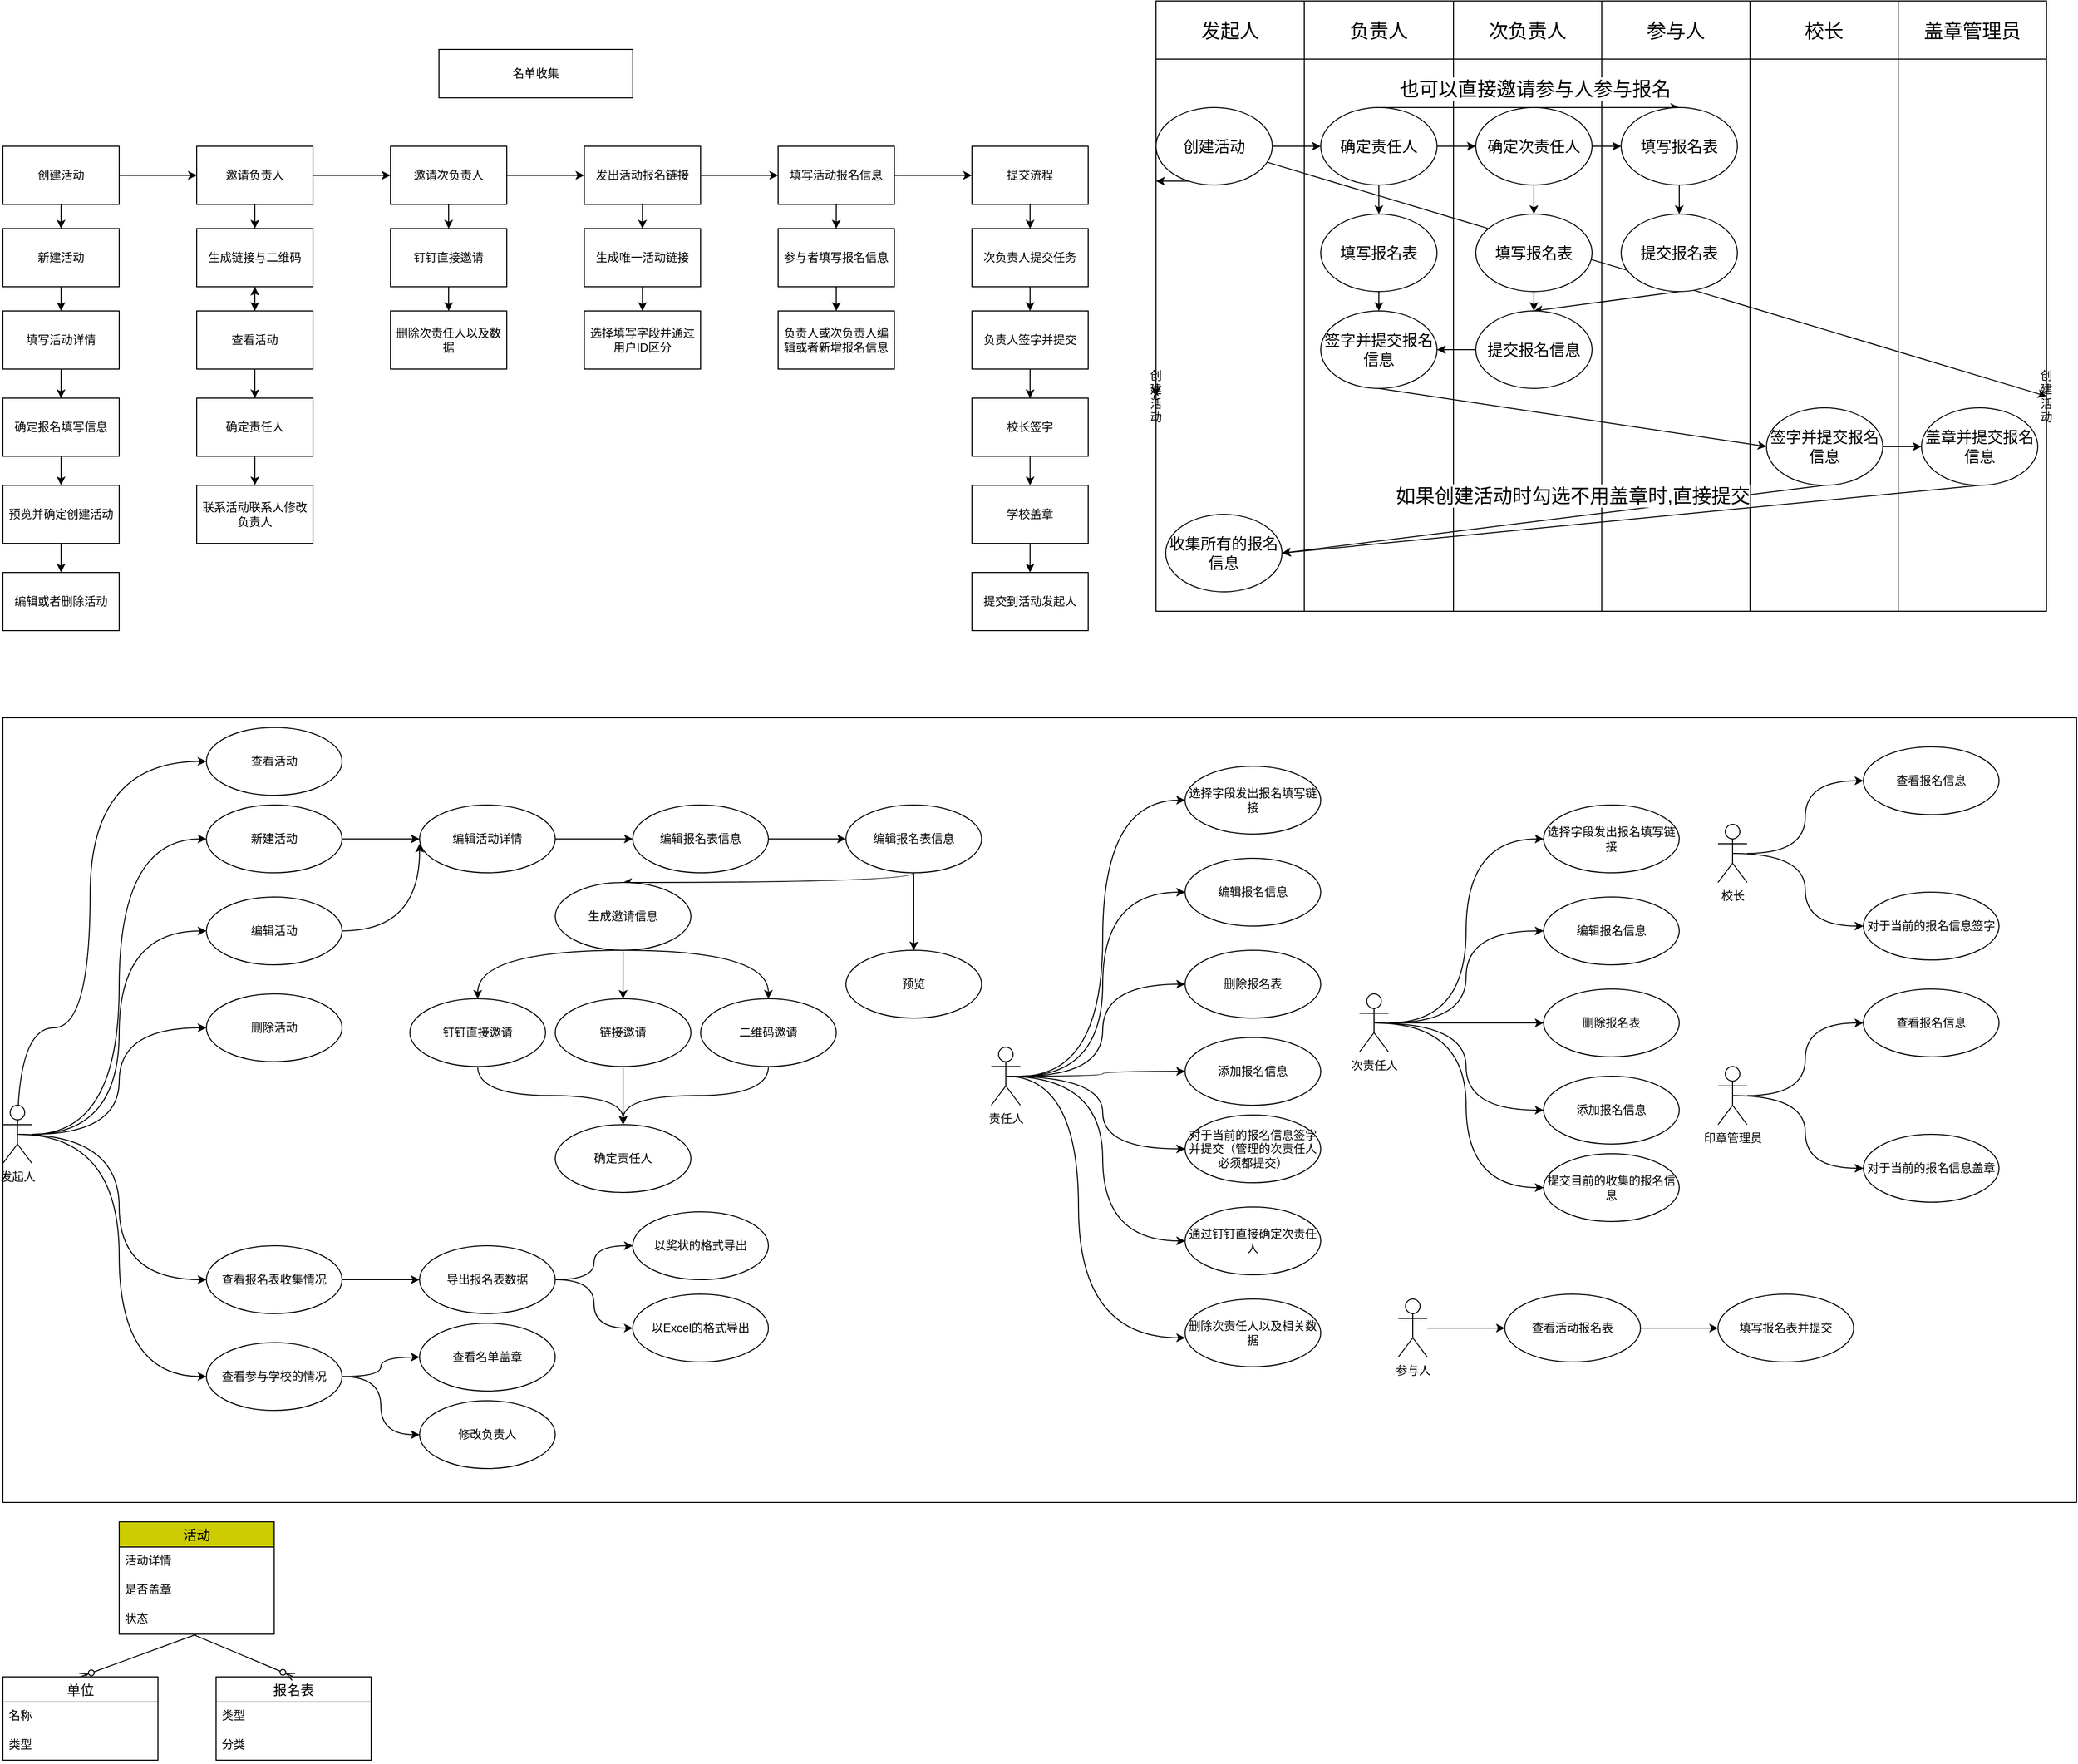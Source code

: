 <mxfile version="24.7.1" type="github">
  <diagram name="Page-1" id="edf60f1a-56cd-e834-aa8a-f176f3a09ee4">
    <mxGraphModel dx="636" dy="338" grid="1" gridSize="10" guides="1" tooltips="1" connect="1" arrows="1" fold="1" page="1" pageScale="1" pageWidth="1100" pageHeight="850" background="none" math="0" shadow="0">
      <root>
        <mxCell id="0" />
        <mxCell id="1" parent="0" />
        <mxCell id="x5lYrM1FFVLCx4R_UeDV-64" value="" style="rounded=0;whiteSpace=wrap;html=1;movable=1;resizable=1;rotatable=1;deletable=1;editable=1;locked=0;connectable=1;" parent="1" vertex="1">
          <mxGeometry x="40" y="870" width="2140" height="810" as="geometry" />
        </mxCell>
        <mxCell id="x5lYrM1FFVLCx4R_UeDV-1" value="名单收集" style="rounded=0;whiteSpace=wrap;html=1;" parent="1" vertex="1">
          <mxGeometry x="490" y="180" width="200" height="50" as="geometry" />
        </mxCell>
        <mxCell id="x5lYrM1FFVLCx4R_UeDV-5" value="" style="edgeStyle=orthogonalEdgeStyle;rounded=0;orthogonalLoop=1;jettySize=auto;html=1;" parent="1" source="x5lYrM1FFVLCx4R_UeDV-2" target="x5lYrM1FFVLCx4R_UeDV-4" edge="1">
          <mxGeometry relative="1" as="geometry" />
        </mxCell>
        <mxCell id="x5lYrM1FFVLCx4R_UeDV-19" value="" style="edgeStyle=orthogonalEdgeStyle;rounded=0;orthogonalLoop=1;jettySize=auto;html=1;" parent="1" source="x5lYrM1FFVLCx4R_UeDV-2" target="x5lYrM1FFVLCx4R_UeDV-18" edge="1">
          <mxGeometry relative="1" as="geometry" />
        </mxCell>
        <mxCell id="x5lYrM1FFVLCx4R_UeDV-2" value="创建活动" style="rounded=0;whiteSpace=wrap;html=1;" parent="1" vertex="1">
          <mxGeometry x="40" y="280" width="120" height="60" as="geometry" />
        </mxCell>
        <mxCell id="x5lYrM1FFVLCx4R_UeDV-7" value="" style="edgeStyle=orthogonalEdgeStyle;rounded=0;orthogonalLoop=1;jettySize=auto;html=1;" parent="1" source="x5lYrM1FFVLCx4R_UeDV-4" target="x5lYrM1FFVLCx4R_UeDV-6" edge="1">
          <mxGeometry relative="1" as="geometry" />
        </mxCell>
        <mxCell id="x5lYrM1FFVLCx4R_UeDV-31" value="" style="edgeStyle=orthogonalEdgeStyle;rounded=0;orthogonalLoop=1;jettySize=auto;html=1;" parent="1" source="x5lYrM1FFVLCx4R_UeDV-4" target="x5lYrM1FFVLCx4R_UeDV-30" edge="1">
          <mxGeometry relative="1" as="geometry" />
        </mxCell>
        <mxCell id="x5lYrM1FFVLCx4R_UeDV-4" value="邀请负责人" style="rounded=0;whiteSpace=wrap;html=1;" parent="1" vertex="1">
          <mxGeometry x="240" y="280" width="120" height="60" as="geometry" />
        </mxCell>
        <mxCell id="x5lYrM1FFVLCx4R_UeDV-9" value="" style="edgeStyle=orthogonalEdgeStyle;rounded=0;orthogonalLoop=1;jettySize=auto;html=1;" parent="1" source="x5lYrM1FFVLCx4R_UeDV-6" target="x5lYrM1FFVLCx4R_UeDV-8" edge="1">
          <mxGeometry relative="1" as="geometry" />
        </mxCell>
        <mxCell id="x5lYrM1FFVLCx4R_UeDV-40" value="" style="edgeStyle=orthogonalEdgeStyle;rounded=0;orthogonalLoop=1;jettySize=auto;html=1;" parent="1" source="x5lYrM1FFVLCx4R_UeDV-6" target="x5lYrM1FFVLCx4R_UeDV-39" edge="1">
          <mxGeometry relative="1" as="geometry" />
        </mxCell>
        <mxCell id="x5lYrM1FFVLCx4R_UeDV-6" value="邀请次负责人" style="whiteSpace=wrap;html=1;rounded=0;" parent="1" vertex="1">
          <mxGeometry x="440" y="280" width="120" height="60" as="geometry" />
        </mxCell>
        <mxCell id="x5lYrM1FFVLCx4R_UeDV-11" value="" style="edgeStyle=orthogonalEdgeStyle;rounded=0;orthogonalLoop=1;jettySize=auto;html=1;" parent="1" source="x5lYrM1FFVLCx4R_UeDV-8" target="x5lYrM1FFVLCx4R_UeDV-10" edge="1">
          <mxGeometry relative="1" as="geometry" />
        </mxCell>
        <mxCell id="x5lYrM1FFVLCx4R_UeDV-44" value="" style="edgeStyle=orthogonalEdgeStyle;rounded=0;orthogonalLoop=1;jettySize=auto;html=1;" parent="1" source="x5lYrM1FFVLCx4R_UeDV-8" target="x5lYrM1FFVLCx4R_UeDV-43" edge="1">
          <mxGeometry relative="1" as="geometry" />
        </mxCell>
        <mxCell id="x5lYrM1FFVLCx4R_UeDV-8" value="发出活动报名链接" style="whiteSpace=wrap;html=1;rounded=0;" parent="1" vertex="1">
          <mxGeometry x="640" y="280" width="120" height="60" as="geometry" />
        </mxCell>
        <mxCell id="x5lYrM1FFVLCx4R_UeDV-15" value="" style="edgeStyle=orthogonalEdgeStyle;rounded=0;orthogonalLoop=1;jettySize=auto;html=1;" parent="1" source="x5lYrM1FFVLCx4R_UeDV-10" target="x5lYrM1FFVLCx4R_UeDV-14" edge="1">
          <mxGeometry relative="1" as="geometry" />
        </mxCell>
        <mxCell id="x5lYrM1FFVLCx4R_UeDV-50" value="" style="edgeStyle=orthogonalEdgeStyle;rounded=0;orthogonalLoop=1;jettySize=auto;html=1;" parent="1" source="x5lYrM1FFVLCx4R_UeDV-10" target="x5lYrM1FFVLCx4R_UeDV-49" edge="1">
          <mxGeometry relative="1" as="geometry" />
        </mxCell>
        <mxCell id="x5lYrM1FFVLCx4R_UeDV-10" value="填写活动报名信息" style="whiteSpace=wrap;html=1;rounded=0;" parent="1" vertex="1">
          <mxGeometry x="840" y="280" width="120" height="60" as="geometry" />
        </mxCell>
        <mxCell id="x5lYrM1FFVLCx4R_UeDV-54" value="" style="edgeStyle=orthogonalEdgeStyle;rounded=0;orthogonalLoop=1;jettySize=auto;html=1;" parent="1" source="x5lYrM1FFVLCx4R_UeDV-14" target="x5lYrM1FFVLCx4R_UeDV-53" edge="1">
          <mxGeometry relative="1" as="geometry" />
        </mxCell>
        <mxCell id="x5lYrM1FFVLCx4R_UeDV-14" value="提交流程" style="whiteSpace=wrap;html=1;rounded=0;" parent="1" vertex="1">
          <mxGeometry x="1040" y="280" width="120" height="60" as="geometry" />
        </mxCell>
        <mxCell id="x5lYrM1FFVLCx4R_UeDV-21" value="" style="edgeStyle=orthogonalEdgeStyle;rounded=0;orthogonalLoop=1;jettySize=auto;html=1;" parent="1" source="x5lYrM1FFVLCx4R_UeDV-18" target="x5lYrM1FFVLCx4R_UeDV-20" edge="1">
          <mxGeometry relative="1" as="geometry" />
        </mxCell>
        <mxCell id="x5lYrM1FFVLCx4R_UeDV-18" value="新建活动" style="whiteSpace=wrap;html=1;rounded=0;" parent="1" vertex="1">
          <mxGeometry x="40" y="365" width="120" height="60" as="geometry" />
        </mxCell>
        <mxCell id="x5lYrM1FFVLCx4R_UeDV-25" value="" style="edgeStyle=orthogonalEdgeStyle;rounded=0;orthogonalLoop=1;jettySize=auto;html=1;" parent="1" source="x5lYrM1FFVLCx4R_UeDV-20" target="x5lYrM1FFVLCx4R_UeDV-24" edge="1">
          <mxGeometry relative="1" as="geometry" />
        </mxCell>
        <mxCell id="x5lYrM1FFVLCx4R_UeDV-20" value="填写活动详情" style="whiteSpace=wrap;html=1;rounded=0;" parent="1" vertex="1">
          <mxGeometry x="40" y="450" width="120" height="60" as="geometry" />
        </mxCell>
        <mxCell id="x5lYrM1FFVLCx4R_UeDV-27" value="" style="edgeStyle=orthogonalEdgeStyle;rounded=0;orthogonalLoop=1;jettySize=auto;html=1;" parent="1" source="x5lYrM1FFVLCx4R_UeDV-24" target="x5lYrM1FFVLCx4R_UeDV-26" edge="1">
          <mxGeometry relative="1" as="geometry" />
        </mxCell>
        <mxCell id="x5lYrM1FFVLCx4R_UeDV-24" value="确定报名填写信息" style="whiteSpace=wrap;html=1;rounded=0;" parent="1" vertex="1">
          <mxGeometry x="40" y="540" width="120" height="60" as="geometry" />
        </mxCell>
        <mxCell id="x5lYrM1FFVLCx4R_UeDV-29" value="" style="edgeStyle=orthogonalEdgeStyle;rounded=0;orthogonalLoop=1;jettySize=auto;html=1;" parent="1" source="x5lYrM1FFVLCx4R_UeDV-26" target="x5lYrM1FFVLCx4R_UeDV-28" edge="1">
          <mxGeometry relative="1" as="geometry" />
        </mxCell>
        <mxCell id="x5lYrM1FFVLCx4R_UeDV-26" value="预览并确定创建活动" style="whiteSpace=wrap;html=1;rounded=0;" parent="1" vertex="1">
          <mxGeometry x="40" y="630" width="120" height="60" as="geometry" />
        </mxCell>
        <mxCell id="x5lYrM1FFVLCx4R_UeDV-28" value="编辑或者删除活动" style="whiteSpace=wrap;html=1;rounded=0;" parent="1" vertex="1">
          <mxGeometry x="40" y="720" width="120" height="60" as="geometry" />
        </mxCell>
        <mxCell id="x5lYrM1FFVLCx4R_UeDV-33" value="" style="edgeStyle=orthogonalEdgeStyle;rounded=0;orthogonalLoop=1;jettySize=auto;html=1;" parent="1" source="x5lYrM1FFVLCx4R_UeDV-30" target="x5lYrM1FFVLCx4R_UeDV-32" edge="1">
          <mxGeometry relative="1" as="geometry" />
        </mxCell>
        <mxCell id="x5lYrM1FFVLCx4R_UeDV-30" value="生成链接与二维码" style="whiteSpace=wrap;html=1;rounded=0;" parent="1" vertex="1">
          <mxGeometry x="240" y="365" width="120" height="60" as="geometry" />
        </mxCell>
        <mxCell id="x5lYrM1FFVLCx4R_UeDV-35" value="" style="edgeStyle=orthogonalEdgeStyle;rounded=0;orthogonalLoop=1;jettySize=auto;html=1;" parent="1" source="x5lYrM1FFVLCx4R_UeDV-32" target="x5lYrM1FFVLCx4R_UeDV-34" edge="1">
          <mxGeometry relative="1" as="geometry" />
        </mxCell>
        <mxCell id="x5lYrM1FFVLCx4R_UeDV-36" value="" style="edgeStyle=orthogonalEdgeStyle;rounded=0;orthogonalLoop=1;jettySize=auto;html=1;" parent="1" source="x5lYrM1FFVLCx4R_UeDV-32" target="x5lYrM1FFVLCx4R_UeDV-30" edge="1">
          <mxGeometry relative="1" as="geometry" />
        </mxCell>
        <mxCell id="x5lYrM1FFVLCx4R_UeDV-32" value="查看活动" style="whiteSpace=wrap;html=1;rounded=0;" parent="1" vertex="1">
          <mxGeometry x="240" y="450" width="120" height="60" as="geometry" />
        </mxCell>
        <mxCell id="x5lYrM1FFVLCx4R_UeDV-38" value="" style="edgeStyle=orthogonalEdgeStyle;rounded=0;orthogonalLoop=1;jettySize=auto;html=1;" parent="1" source="x5lYrM1FFVLCx4R_UeDV-34" target="x5lYrM1FFVLCx4R_UeDV-37" edge="1">
          <mxGeometry relative="1" as="geometry" />
        </mxCell>
        <mxCell id="x5lYrM1FFVLCx4R_UeDV-34" value="确定责任人" style="whiteSpace=wrap;html=1;rounded=0;" parent="1" vertex="1">
          <mxGeometry x="240" y="540" width="120" height="60" as="geometry" />
        </mxCell>
        <mxCell id="x5lYrM1FFVLCx4R_UeDV-37" value="联系活动联系人修改负责人" style="whiteSpace=wrap;html=1;rounded=0;" parent="1" vertex="1">
          <mxGeometry x="240" y="630" width="120" height="60" as="geometry" />
        </mxCell>
        <mxCell id="x5lYrM1FFVLCx4R_UeDV-42" value="" style="edgeStyle=orthogonalEdgeStyle;rounded=0;orthogonalLoop=1;jettySize=auto;html=1;" parent="1" source="x5lYrM1FFVLCx4R_UeDV-39" target="x5lYrM1FFVLCx4R_UeDV-41" edge="1">
          <mxGeometry relative="1" as="geometry" />
        </mxCell>
        <mxCell id="x5lYrM1FFVLCx4R_UeDV-39" value="钉钉直接邀请" style="whiteSpace=wrap;html=1;rounded=0;" parent="1" vertex="1">
          <mxGeometry x="440" y="365" width="120" height="60" as="geometry" />
        </mxCell>
        <mxCell id="x5lYrM1FFVLCx4R_UeDV-41" value="删除次责任人以及数据" style="whiteSpace=wrap;html=1;rounded=0;" parent="1" vertex="1">
          <mxGeometry x="440" y="450" width="120" height="60" as="geometry" />
        </mxCell>
        <mxCell id="x5lYrM1FFVLCx4R_UeDV-46" value="" style="edgeStyle=orthogonalEdgeStyle;rounded=0;orthogonalLoop=1;jettySize=auto;html=1;" parent="1" source="x5lYrM1FFVLCx4R_UeDV-43" target="x5lYrM1FFVLCx4R_UeDV-45" edge="1">
          <mxGeometry relative="1" as="geometry" />
        </mxCell>
        <mxCell id="x5lYrM1FFVLCx4R_UeDV-43" value="生成唯一活动链接" style="whiteSpace=wrap;html=1;rounded=0;" parent="1" vertex="1">
          <mxGeometry x="640" y="365" width="120" height="60" as="geometry" />
        </mxCell>
        <mxCell id="x5lYrM1FFVLCx4R_UeDV-45" value="选择填写字段并通过用户ID区分" style="whiteSpace=wrap;html=1;rounded=0;" parent="1" vertex="1">
          <mxGeometry x="640" y="450" width="120" height="60" as="geometry" />
        </mxCell>
        <mxCell id="x5lYrM1FFVLCx4R_UeDV-52" value="" style="edgeStyle=orthogonalEdgeStyle;rounded=0;orthogonalLoop=1;jettySize=auto;html=1;" parent="1" source="x5lYrM1FFVLCx4R_UeDV-49" target="x5lYrM1FFVLCx4R_UeDV-51" edge="1">
          <mxGeometry relative="1" as="geometry" />
        </mxCell>
        <mxCell id="x5lYrM1FFVLCx4R_UeDV-49" value="参与者填写报名信息" style="whiteSpace=wrap;html=1;rounded=0;" parent="1" vertex="1">
          <mxGeometry x="840" y="365" width="120" height="60" as="geometry" />
        </mxCell>
        <mxCell id="x5lYrM1FFVLCx4R_UeDV-51" value="负责人或次负责人编辑或者新增报名信息" style="whiteSpace=wrap;html=1;rounded=0;" parent="1" vertex="1">
          <mxGeometry x="840" y="450" width="120" height="60" as="geometry" />
        </mxCell>
        <mxCell id="x5lYrM1FFVLCx4R_UeDV-56" value="" style="edgeStyle=orthogonalEdgeStyle;rounded=0;orthogonalLoop=1;jettySize=auto;html=1;" parent="1" source="x5lYrM1FFVLCx4R_UeDV-53" target="x5lYrM1FFVLCx4R_UeDV-55" edge="1">
          <mxGeometry relative="1" as="geometry" />
        </mxCell>
        <mxCell id="x5lYrM1FFVLCx4R_UeDV-53" value="次负责人提交任务" style="whiteSpace=wrap;html=1;rounded=0;" parent="1" vertex="1">
          <mxGeometry x="1040" y="365" width="120" height="60" as="geometry" />
        </mxCell>
        <mxCell id="x5lYrM1FFVLCx4R_UeDV-58" value="" style="edgeStyle=orthogonalEdgeStyle;rounded=0;orthogonalLoop=1;jettySize=auto;html=1;" parent="1" source="x5lYrM1FFVLCx4R_UeDV-55" target="x5lYrM1FFVLCx4R_UeDV-57" edge="1">
          <mxGeometry relative="1" as="geometry" />
        </mxCell>
        <mxCell id="x5lYrM1FFVLCx4R_UeDV-55" value="负责人签字并提交" style="whiteSpace=wrap;html=1;rounded=0;" parent="1" vertex="1">
          <mxGeometry x="1040" y="450" width="120" height="60" as="geometry" />
        </mxCell>
        <mxCell id="x5lYrM1FFVLCx4R_UeDV-60" value="" style="edgeStyle=orthogonalEdgeStyle;rounded=0;orthogonalLoop=1;jettySize=auto;html=1;" parent="1" source="x5lYrM1FFVLCx4R_UeDV-57" target="x5lYrM1FFVLCx4R_UeDV-59" edge="1">
          <mxGeometry relative="1" as="geometry" />
        </mxCell>
        <mxCell id="x5lYrM1FFVLCx4R_UeDV-57" value="校长签字" style="whiteSpace=wrap;html=1;rounded=0;" parent="1" vertex="1">
          <mxGeometry x="1040" y="540" width="120" height="60" as="geometry" />
        </mxCell>
        <mxCell id="x5lYrM1FFVLCx4R_UeDV-62" value="" style="edgeStyle=orthogonalEdgeStyle;rounded=0;orthogonalLoop=1;jettySize=auto;html=1;" parent="1" source="x5lYrM1FFVLCx4R_UeDV-59" target="x5lYrM1FFVLCx4R_UeDV-61" edge="1">
          <mxGeometry relative="1" as="geometry" />
        </mxCell>
        <mxCell id="x5lYrM1FFVLCx4R_UeDV-59" value="学校盖章" style="whiteSpace=wrap;html=1;rounded=0;" parent="1" vertex="1">
          <mxGeometry x="1040" y="630" width="120" height="60" as="geometry" />
        </mxCell>
        <mxCell id="x5lYrM1FFVLCx4R_UeDV-61" value="提交到活动发起人" style="whiteSpace=wrap;html=1;rounded=0;" parent="1" vertex="1">
          <mxGeometry x="1040" y="720" width="120" height="60" as="geometry" />
        </mxCell>
        <mxCell id="x5lYrM1FFVLCx4R_UeDV-71" value="" style="edgeStyle=orthogonalEdgeStyle;rounded=0;orthogonalLoop=1;jettySize=auto;html=1;curved=1;entryX=1;entryY=0.5;entryDx=0;entryDy=0;movable=1;resizable=1;rotatable=1;deletable=1;editable=1;locked=0;connectable=1;" parent="1" source="x5lYrM1FFVLCx4R_UeDV-63" target="x5lYrM1FFVLCx4R_UeDV-70" edge="1">
          <mxGeometry relative="1" as="geometry" />
        </mxCell>
        <mxCell id="x5lYrM1FFVLCx4R_UeDV-75" value="" style="edgeStyle=orthogonalEdgeStyle;rounded=0;orthogonalLoop=1;jettySize=auto;html=1;curved=1;entryX=1;entryY=0.5;entryDx=0;entryDy=0;movable=1;resizable=1;rotatable=1;deletable=1;editable=1;locked=0;connectable=1;" parent="1" source="x5lYrM1FFVLCx4R_UeDV-63" target="x5lYrM1FFVLCx4R_UeDV-78" edge="1">
          <mxGeometry relative="1" as="geometry">
            <mxPoint x="325.0" y="1015.0" as="targetPoint" />
          </mxGeometry>
        </mxCell>
        <mxCell id="x5lYrM1FFVLCx4R_UeDV-82" value="" style="edgeStyle=orthogonalEdgeStyle;rounded=0;orthogonalLoop=1;jettySize=auto;html=1;entryX=1;entryY=0.5;entryDx=0;entryDy=0;curved=1;movable=1;resizable=1;rotatable=1;deletable=1;editable=1;locked=0;connectable=1;" parent="1" source="x5lYrM1FFVLCx4R_UeDV-63" target="x5lYrM1FFVLCx4R_UeDV-80" edge="1">
          <mxGeometry relative="1" as="geometry">
            <mxPoint x="210" y="1140" as="targetPoint" />
          </mxGeometry>
        </mxCell>
        <mxCell id="x5lYrM1FFVLCx4R_UeDV-201" style="edgeStyle=orthogonalEdgeStyle;rounded=0;orthogonalLoop=1;jettySize=auto;html=1;entryX=1;entryY=0.5;entryDx=0;entryDy=0;curved=1;exitX=0.5;exitY=0.5;exitDx=0;exitDy=0;exitPerimeter=0;" parent="1" source="x5lYrM1FFVLCx4R_UeDV-63" target="x5lYrM1FFVLCx4R_UeDV-200" edge="1">
          <mxGeometry relative="1" as="geometry">
            <mxPoint x="110" y="1091" as="sourcePoint" />
            <Array as="points">
              <mxPoint x="55" y="1190" />
              <mxPoint x="130" y="1190" />
              <mxPoint x="130" y="915" />
            </Array>
          </mxGeometry>
        </mxCell>
        <mxCell id="IsivEMsxrxezTofvStYW-6" style="edgeStyle=orthogonalEdgeStyle;rounded=0;orthogonalLoop=1;jettySize=auto;html=1;exitX=0.5;exitY=0.5;exitDx=0;exitDy=0;exitPerimeter=0;entryX=1;entryY=0.5;entryDx=0;entryDy=0;curved=1;" parent="1" source="x5lYrM1FFVLCx4R_UeDV-63" target="IsivEMsxrxezTofvStYW-5" edge="1">
          <mxGeometry relative="1" as="geometry" />
        </mxCell>
        <mxCell id="IsivEMsxrxezTofvStYW-9" style="edgeStyle=orthogonalEdgeStyle;rounded=0;orthogonalLoop=1;jettySize=auto;html=1;exitX=0.5;exitY=0.5;exitDx=0;exitDy=0;exitPerimeter=0;entryX=1;entryY=0.5;entryDx=0;entryDy=0;curved=1;" parent="1" source="x5lYrM1FFVLCx4R_UeDV-63" target="IsivEMsxrxezTofvStYW-7" edge="1">
          <mxGeometry relative="1" as="geometry" />
        </mxCell>
        <mxCell id="x5lYrM1FFVLCx4R_UeDV-63" value="发起人" style="shape=umlActor;verticalLabelPosition=bottom;verticalAlign=top;html=1;movable=1;resizable=1;rotatable=1;deletable=1;editable=1;locked=0;connectable=1;" parent="1" vertex="1">
          <mxGeometry x="40" y="1270" width="30" height="60" as="geometry" />
        </mxCell>
        <mxCell id="x5lYrM1FFVLCx4R_UeDV-84" value="" style="edgeStyle=orthogonalEdgeStyle;rounded=0;orthogonalLoop=1;jettySize=auto;html=1;movable=1;resizable=1;rotatable=1;deletable=1;editable=1;locked=0;connectable=1;" parent="1" source="x5lYrM1FFVLCx4R_UeDV-70" target="x5lYrM1FFVLCx4R_UeDV-83" edge="1">
          <mxGeometry relative="1" as="geometry" />
        </mxCell>
        <mxCell id="x5lYrM1FFVLCx4R_UeDV-70" value="新建活动" style="ellipse;whiteSpace=wrap;html=1;verticalAlign=middle;direction=west;movable=1;resizable=1;rotatable=1;deletable=1;editable=1;locked=0;connectable=1;" parent="1" vertex="1">
          <mxGeometry x="250" y="960" width="140" height="70" as="geometry" />
        </mxCell>
        <mxCell id="x5lYrM1FFVLCx4R_UeDV-86" style="edgeStyle=orthogonalEdgeStyle;rounded=0;orthogonalLoop=1;jettySize=auto;html=1;exitX=0;exitY=0.5;exitDx=0;exitDy=0;curved=1;movable=1;resizable=1;rotatable=1;deletable=1;editable=1;locked=0;connectable=1;" parent="1" source="x5lYrM1FFVLCx4R_UeDV-78" edge="1">
          <mxGeometry relative="1" as="geometry">
            <mxPoint x="470.0" y="1000.0" as="targetPoint" />
          </mxGeometry>
        </mxCell>
        <mxCell id="x5lYrM1FFVLCx4R_UeDV-78" value="编辑活动" style="ellipse;whiteSpace=wrap;html=1;verticalAlign=middle;direction=west;movable=1;resizable=1;rotatable=1;deletable=1;editable=1;locked=0;connectable=1;" parent="1" vertex="1">
          <mxGeometry x="250" y="1055" width="140" height="70" as="geometry" />
        </mxCell>
        <mxCell id="x5lYrM1FFVLCx4R_UeDV-80" value="删除活动" style="ellipse;whiteSpace=wrap;html=1;verticalAlign=middle;direction=west;movable=1;resizable=1;rotatable=1;deletable=1;editable=1;locked=0;connectable=1;" parent="1" vertex="1">
          <mxGeometry x="250" y="1155" width="140" height="70" as="geometry" />
        </mxCell>
        <mxCell id="x5lYrM1FFVLCx4R_UeDV-88" value="" style="edgeStyle=orthogonalEdgeStyle;rounded=0;orthogonalLoop=1;jettySize=auto;html=1;movable=1;resizable=1;rotatable=1;deletable=1;editable=1;locked=0;connectable=1;" parent="1" source="x5lYrM1FFVLCx4R_UeDV-83" target="x5lYrM1FFVLCx4R_UeDV-87" edge="1">
          <mxGeometry relative="1" as="geometry" />
        </mxCell>
        <mxCell id="x5lYrM1FFVLCx4R_UeDV-83" value="编辑活动详情" style="ellipse;whiteSpace=wrap;html=1;verticalAlign=middle;direction=west;movable=1;resizable=1;rotatable=1;deletable=1;editable=1;locked=0;connectable=1;" parent="1" vertex="1">
          <mxGeometry x="470" y="960" width="140" height="70" as="geometry" />
        </mxCell>
        <mxCell id="x5lYrM1FFVLCx4R_UeDV-90" value="" style="edgeStyle=orthogonalEdgeStyle;rounded=0;orthogonalLoop=1;jettySize=auto;html=1;movable=1;resizable=1;rotatable=1;deletable=1;editable=1;locked=0;connectable=1;" parent="1" source="x5lYrM1FFVLCx4R_UeDV-87" target="x5lYrM1FFVLCx4R_UeDV-89" edge="1">
          <mxGeometry relative="1" as="geometry" />
        </mxCell>
        <mxCell id="x5lYrM1FFVLCx4R_UeDV-87" value="编辑报名表信息" style="ellipse;whiteSpace=wrap;html=1;verticalAlign=middle;direction=west;movable=1;resizable=1;rotatable=1;deletable=1;editable=1;locked=0;connectable=1;" parent="1" vertex="1">
          <mxGeometry x="690" y="960" width="140" height="70" as="geometry" />
        </mxCell>
        <mxCell id="x5lYrM1FFVLCx4R_UeDV-111" value="" style="edgeStyle=orthogonalEdgeStyle;rounded=0;orthogonalLoop=1;jettySize=auto;html=1;curved=1;movable=1;resizable=1;rotatable=1;deletable=1;editable=1;locked=0;connectable=1;" parent="1" source="x5lYrM1FFVLCx4R_UeDV-89" target="x5lYrM1FFVLCx4R_UeDV-91" edge="1">
          <mxGeometry relative="1" as="geometry">
            <Array as="points">
              <mxPoint x="980" y="1040" />
            </Array>
          </mxGeometry>
        </mxCell>
        <mxCell id="x5lYrM1FFVLCx4R_UeDV-113" value="" style="edgeStyle=orthogonalEdgeStyle;rounded=0;orthogonalLoop=1;jettySize=auto;html=1;movable=1;resizable=1;rotatable=1;deletable=1;editable=1;locked=0;connectable=1;" parent="1" source="x5lYrM1FFVLCx4R_UeDV-89" target="x5lYrM1FFVLCx4R_UeDV-112" edge="1">
          <mxGeometry relative="1" as="geometry" />
        </mxCell>
        <mxCell id="x5lYrM1FFVLCx4R_UeDV-89" value="编辑报名表信息" style="ellipse;whiteSpace=wrap;html=1;verticalAlign=middle;direction=west;movable=1;resizable=1;rotatable=1;deletable=1;editable=1;locked=0;connectable=1;" parent="1" vertex="1">
          <mxGeometry x="910" y="960" width="140" height="70" as="geometry" />
        </mxCell>
        <mxCell id="x5lYrM1FFVLCx4R_UeDV-115" value="" style="edgeStyle=orthogonalEdgeStyle;rounded=0;orthogonalLoop=1;jettySize=auto;html=1;curved=1;movable=1;resizable=1;rotatable=1;deletable=1;editable=1;locked=0;connectable=1;" parent="1" target="x5lYrM1FFVLCx4R_UeDV-114" edge="1">
          <mxGeometry relative="1" as="geometry">
            <mxPoint x="680" y="1110" as="sourcePoint" />
          </mxGeometry>
        </mxCell>
        <mxCell id="x5lYrM1FFVLCx4R_UeDV-117" value="" style="edgeStyle=orthogonalEdgeStyle;rounded=0;orthogonalLoop=1;jettySize=auto;html=1;exitX=0.5;exitY=0;exitDx=0;exitDy=0;curved=1;movable=1;resizable=1;rotatable=1;deletable=1;editable=1;locked=0;connectable=1;" parent="1" source="x5lYrM1FFVLCx4R_UeDV-91" target="x5lYrM1FFVLCx4R_UeDV-116" edge="1">
          <mxGeometry relative="1" as="geometry">
            <Array as="points">
              <mxPoint x="830" y="1110" />
            </Array>
          </mxGeometry>
        </mxCell>
        <mxCell id="x5lYrM1FFVLCx4R_UeDV-119" value="" style="edgeStyle=orthogonalEdgeStyle;rounded=0;orthogonalLoop=1;jettySize=auto;html=1;movable=1;resizable=1;rotatable=1;deletable=1;editable=1;locked=0;connectable=1;" parent="1" source="x5lYrM1FFVLCx4R_UeDV-91" target="x5lYrM1FFVLCx4R_UeDV-118" edge="1">
          <mxGeometry relative="1" as="geometry" />
        </mxCell>
        <mxCell id="x5lYrM1FFVLCx4R_UeDV-91" value="生成邀请信息" style="ellipse;whiteSpace=wrap;html=1;verticalAlign=middle;direction=west;movable=1;resizable=1;rotatable=1;deletable=1;editable=1;locked=0;connectable=1;" parent="1" vertex="1">
          <mxGeometry x="610" y="1040" width="140" height="70" as="geometry" />
        </mxCell>
        <mxCell id="x5lYrM1FFVLCx4R_UeDV-112" value="预览" style="ellipse;whiteSpace=wrap;html=1;verticalAlign=middle;direction=west;movable=1;resizable=1;rotatable=1;deletable=1;editable=1;locked=0;connectable=1;" parent="1" vertex="1">
          <mxGeometry x="910" y="1110" width="140" height="70" as="geometry" />
        </mxCell>
        <mxCell id="IsivEMsxrxezTofvStYW-25" style="edgeStyle=orthogonalEdgeStyle;rounded=0;orthogonalLoop=1;jettySize=auto;html=1;exitX=0.5;exitY=0;exitDx=0;exitDy=0;curved=1;" parent="1" source="x5lYrM1FFVLCx4R_UeDV-114" target="IsivEMsxrxezTofvStYW-24" edge="1">
          <mxGeometry relative="1" as="geometry" />
        </mxCell>
        <mxCell id="x5lYrM1FFVLCx4R_UeDV-114" value="钉钉直接邀请" style="ellipse;whiteSpace=wrap;html=1;verticalAlign=middle;direction=west;movable=1;resizable=1;rotatable=1;deletable=1;editable=1;locked=0;connectable=1;" parent="1" vertex="1">
          <mxGeometry x="460" y="1160" width="140" height="70" as="geometry" />
        </mxCell>
        <mxCell id="IsivEMsxrxezTofvStYW-27" style="edgeStyle=orthogonalEdgeStyle;rounded=0;orthogonalLoop=1;jettySize=auto;html=1;exitX=0.5;exitY=0;exitDx=0;exitDy=0;curved=1;" parent="1" source="x5lYrM1FFVLCx4R_UeDV-116" edge="1">
          <mxGeometry relative="1" as="geometry">
            <mxPoint x="680" y="1290" as="targetPoint" />
          </mxGeometry>
        </mxCell>
        <mxCell id="x5lYrM1FFVLCx4R_UeDV-116" value="二维码邀请" style="ellipse;whiteSpace=wrap;html=1;verticalAlign=middle;direction=west;movable=1;resizable=1;rotatable=1;deletable=1;editable=1;locked=0;connectable=1;" parent="1" vertex="1">
          <mxGeometry x="760" y="1160" width="140" height="70" as="geometry" />
        </mxCell>
        <mxCell id="IsivEMsxrxezTofvStYW-26" style="edgeStyle=orthogonalEdgeStyle;rounded=0;orthogonalLoop=1;jettySize=auto;html=1;" parent="1" source="x5lYrM1FFVLCx4R_UeDV-118" edge="1">
          <mxGeometry relative="1" as="geometry">
            <mxPoint x="680" y="1290" as="targetPoint" />
          </mxGeometry>
        </mxCell>
        <mxCell id="x5lYrM1FFVLCx4R_UeDV-118" value="链接邀请" style="ellipse;whiteSpace=wrap;html=1;verticalAlign=middle;direction=west;movable=1;resizable=1;rotatable=1;deletable=1;editable=1;locked=0;connectable=1;" parent="1" vertex="1">
          <mxGeometry x="610" y="1160" width="140" height="70" as="geometry" />
        </mxCell>
        <mxCell id="x5lYrM1FFVLCx4R_UeDV-200" value="查看活动" style="ellipse;whiteSpace=wrap;html=1;verticalAlign=middle;direction=west;movable=1;resizable=1;rotatable=1;deletable=1;editable=1;locked=0;connectable=1;" parent="1" vertex="1">
          <mxGeometry x="250" y="880" width="140" height="70" as="geometry" />
        </mxCell>
        <mxCell id="x5lYrM1FFVLCx4R_UeDV-220" value="" style="edgeStyle=orthogonalEdgeStyle;rounded=0;orthogonalLoop=1;jettySize=auto;html=1;curved=1;entryX=1;entryY=0.5;entryDx=0;entryDy=0;movable=1;resizable=1;rotatable=1;deletable=1;editable=1;locked=0;connectable=1;" parent="1" source="x5lYrM1FFVLCx4R_UeDV-225" target="x5lYrM1FFVLCx4R_UeDV-226" edge="1">
          <mxGeometry relative="1" as="geometry" />
        </mxCell>
        <mxCell id="x5lYrM1FFVLCx4R_UeDV-221" value="" style="edgeStyle=orthogonalEdgeStyle;rounded=0;orthogonalLoop=1;jettySize=auto;html=1;curved=1;entryX=1;entryY=0.5;entryDx=0;entryDy=0;movable=1;resizable=1;rotatable=1;deletable=1;editable=1;locked=0;connectable=1;" parent="1" source="x5lYrM1FFVLCx4R_UeDV-225" target="x5lYrM1FFVLCx4R_UeDV-227" edge="1">
          <mxGeometry relative="1" as="geometry">
            <mxPoint x="1335.0" y="975.0" as="targetPoint" />
          </mxGeometry>
        </mxCell>
        <mxCell id="x5lYrM1FFVLCx4R_UeDV-222" value="" style="edgeStyle=orthogonalEdgeStyle;rounded=0;orthogonalLoop=1;jettySize=auto;html=1;entryX=1;entryY=0.5;entryDx=0;entryDy=0;curved=1;movable=1;resizable=1;rotatable=1;deletable=1;editable=1;locked=0;connectable=1;" parent="1" source="x5lYrM1FFVLCx4R_UeDV-225" target="x5lYrM1FFVLCx4R_UeDV-228" edge="1">
          <mxGeometry relative="1" as="geometry">
            <mxPoint x="1220" y="1100" as="targetPoint" />
          </mxGeometry>
        </mxCell>
        <mxCell id="x5lYrM1FFVLCx4R_UeDV-223" style="edgeStyle=orthogonalEdgeStyle;rounded=0;orthogonalLoop=1;jettySize=auto;html=1;exitX=0.5;exitY=0.5;exitDx=0;exitDy=0;exitPerimeter=0;entryX=1;entryY=0.5;entryDx=0;entryDy=0;curved=1;" parent="1" source="x5lYrM1FFVLCx4R_UeDV-225" target="x5lYrM1FFVLCx4R_UeDV-229" edge="1">
          <mxGeometry relative="1" as="geometry" />
        </mxCell>
        <mxCell id="x5lYrM1FFVLCx4R_UeDV-224" style="edgeStyle=orthogonalEdgeStyle;rounded=0;orthogonalLoop=1;jettySize=auto;html=1;exitX=0.5;exitY=0.5;exitDx=0;exitDy=0;exitPerimeter=0;entryX=1;entryY=0.5;entryDx=0;entryDy=0;curved=1;" parent="1" source="x5lYrM1FFVLCx4R_UeDV-225" target="x5lYrM1FFVLCx4R_UeDV-230" edge="1">
          <mxGeometry relative="1" as="geometry" />
        </mxCell>
        <mxCell id="IsivEMsxrxezTofvStYW-37" style="edgeStyle=orthogonalEdgeStyle;rounded=0;orthogonalLoop=1;jettySize=auto;html=1;exitX=0.5;exitY=0.5;exitDx=0;exitDy=0;exitPerimeter=0;curved=1;" parent="1" source="x5lYrM1FFVLCx4R_UeDV-225" edge="1">
          <mxGeometry relative="1" as="geometry">
            <mxPoint x="1260" y="1510" as="targetPoint" />
            <Array as="points">
              <mxPoint x="1150" y="1240" />
              <mxPoint x="1150" y="1510" />
            </Array>
          </mxGeometry>
        </mxCell>
        <mxCell id="x5lYrM1FFVLCx4R_UeDV-225" value="责任人" style="shape=umlActor;verticalLabelPosition=bottom;verticalAlign=top;html=1;movable=1;resizable=1;rotatable=1;deletable=1;editable=1;locked=0;connectable=1;" parent="1" vertex="1">
          <mxGeometry x="1060" y="1210" width="30" height="60" as="geometry" />
        </mxCell>
        <mxCell id="x5lYrM1FFVLCx4R_UeDV-226" value="选择字段发出报名填写链接" style="ellipse;whiteSpace=wrap;html=1;verticalAlign=middle;direction=west;movable=1;resizable=1;rotatable=1;deletable=1;editable=1;locked=0;connectable=1;" parent="1" vertex="1">
          <mxGeometry x="1260" y="920" width="140" height="70" as="geometry" />
        </mxCell>
        <mxCell id="x5lYrM1FFVLCx4R_UeDV-227" value="编辑报名信息" style="ellipse;whiteSpace=wrap;html=1;verticalAlign=middle;direction=west;movable=1;resizable=1;rotatable=1;deletable=1;editable=1;locked=0;connectable=1;" parent="1" vertex="1">
          <mxGeometry x="1260" y="1015" width="140" height="70" as="geometry" />
        </mxCell>
        <mxCell id="x5lYrM1FFVLCx4R_UeDV-228" value="删除报名表" style="ellipse;whiteSpace=wrap;html=1;verticalAlign=middle;direction=west;movable=1;resizable=1;rotatable=1;deletable=1;editable=1;locked=0;connectable=1;" parent="1" vertex="1">
          <mxGeometry x="1260" y="1110" width="140" height="70" as="geometry" />
        </mxCell>
        <mxCell id="x5lYrM1FFVLCx4R_UeDV-229" value="添加报名信息" style="ellipse;whiteSpace=wrap;html=1;verticalAlign=middle;direction=west;movable=1;resizable=1;rotatable=1;deletable=1;editable=1;locked=0;connectable=1;" parent="1" vertex="1">
          <mxGeometry x="1260" y="1200" width="140" height="70" as="geometry" />
        </mxCell>
        <mxCell id="x5lYrM1FFVLCx4R_UeDV-230" value="对于当前的报名信息签字并提交（管理的次责任人必须都提交）" style="ellipse;whiteSpace=wrap;html=1;verticalAlign=middle;direction=west;movable=1;resizable=1;rotatable=1;deletable=1;editable=1;locked=0;connectable=1;" parent="1" vertex="1">
          <mxGeometry x="1260" y="1280" width="140" height="70" as="geometry" />
        </mxCell>
        <mxCell id="IsivEMsxrxezTofvStYW-11" value="" style="edgeStyle=orthogonalEdgeStyle;rounded=0;orthogonalLoop=1;jettySize=auto;html=1;" parent="1" source="IsivEMsxrxezTofvStYW-5" target="IsivEMsxrxezTofvStYW-10" edge="1">
          <mxGeometry relative="1" as="geometry" />
        </mxCell>
        <mxCell id="IsivEMsxrxezTofvStYW-5" value="查看报名表收集情况" style="ellipse;whiteSpace=wrap;html=1;verticalAlign=middle;direction=west;movable=1;resizable=1;rotatable=1;deletable=1;editable=1;locked=0;connectable=1;" parent="1" vertex="1">
          <mxGeometry x="250" y="1415" width="140" height="70" as="geometry" />
        </mxCell>
        <mxCell id="IsivEMsxrxezTofvStYW-18" value="" style="edgeStyle=orthogonalEdgeStyle;rounded=0;orthogonalLoop=1;jettySize=auto;html=1;curved=1;" parent="1" source="IsivEMsxrxezTofvStYW-7" target="IsivEMsxrxezTofvStYW-17" edge="1">
          <mxGeometry relative="1" as="geometry" />
        </mxCell>
        <mxCell id="IsivEMsxrxezTofvStYW-23" value="" style="edgeStyle=orthogonalEdgeStyle;rounded=0;orthogonalLoop=1;jettySize=auto;html=1;curved=1;" parent="1" source="IsivEMsxrxezTofvStYW-7" target="IsivEMsxrxezTofvStYW-22" edge="1">
          <mxGeometry relative="1" as="geometry" />
        </mxCell>
        <mxCell id="IsivEMsxrxezTofvStYW-7" value="查看参与学校的情况" style="ellipse;whiteSpace=wrap;html=1;verticalAlign=middle;direction=west;movable=1;resizable=1;rotatable=1;deletable=1;editable=1;locked=0;connectable=1;" parent="1" vertex="1">
          <mxGeometry x="250" y="1515" width="140" height="70" as="geometry" />
        </mxCell>
        <mxCell id="IsivEMsxrxezTofvStYW-8" style="edgeStyle=orthogonalEdgeStyle;rounded=0;orthogonalLoop=1;jettySize=auto;html=1;exitX=0.5;exitY=0;exitDx=0;exitDy=0;" parent="1" source="IsivEMsxrxezTofvStYW-7" target="IsivEMsxrxezTofvStYW-7" edge="1">
          <mxGeometry relative="1" as="geometry" />
        </mxCell>
        <mxCell id="IsivEMsxrxezTofvStYW-13" value="" style="edgeStyle=orthogonalEdgeStyle;rounded=0;orthogonalLoop=1;jettySize=auto;html=1;curved=1;" parent="1" source="IsivEMsxrxezTofvStYW-10" target="IsivEMsxrxezTofvStYW-12" edge="1">
          <mxGeometry relative="1" as="geometry" />
        </mxCell>
        <mxCell id="IsivEMsxrxezTofvStYW-16" value="" style="edgeStyle=orthogonalEdgeStyle;rounded=0;orthogonalLoop=1;jettySize=auto;html=1;curved=1;" parent="1" source="IsivEMsxrxezTofvStYW-10" target="IsivEMsxrxezTofvStYW-15" edge="1">
          <mxGeometry relative="1" as="geometry" />
        </mxCell>
        <mxCell id="IsivEMsxrxezTofvStYW-10" value="导出报名表数据" style="ellipse;whiteSpace=wrap;html=1;verticalAlign=middle;direction=west;movable=1;resizable=1;rotatable=1;deletable=1;editable=1;locked=0;connectable=1;" parent="1" vertex="1">
          <mxGeometry x="470" y="1415" width="140" height="70" as="geometry" />
        </mxCell>
        <mxCell id="IsivEMsxrxezTofvStYW-12" value="以Excel的格式导出" style="ellipse;whiteSpace=wrap;html=1;verticalAlign=middle;direction=west;movable=1;resizable=1;rotatable=1;deletable=1;editable=1;locked=0;connectable=1;" parent="1" vertex="1">
          <mxGeometry x="690" y="1465" width="140" height="70" as="geometry" />
        </mxCell>
        <mxCell id="IsivEMsxrxezTofvStYW-15" value="以奖状的格式导出" style="ellipse;whiteSpace=wrap;html=1;verticalAlign=middle;direction=west;movable=1;resizable=1;rotatable=1;deletable=1;editable=1;locked=0;connectable=1;" parent="1" vertex="1">
          <mxGeometry x="690" y="1380" width="140" height="70" as="geometry" />
        </mxCell>
        <mxCell id="IsivEMsxrxezTofvStYW-17" value="修改负责人" style="ellipse;whiteSpace=wrap;html=1;verticalAlign=middle;direction=west;movable=1;resizable=1;rotatable=1;deletable=1;editable=1;locked=0;connectable=1;" parent="1" vertex="1">
          <mxGeometry x="470" y="1575" width="140" height="70" as="geometry" />
        </mxCell>
        <mxCell id="IsivEMsxrxezTofvStYW-22" value="查看名单盖章" style="ellipse;whiteSpace=wrap;html=1;verticalAlign=middle;direction=west;movable=1;resizable=1;rotatable=1;deletable=1;editable=1;locked=0;connectable=1;" parent="1" vertex="1">
          <mxGeometry x="470" y="1495" width="140" height="70" as="geometry" />
        </mxCell>
        <mxCell id="IsivEMsxrxezTofvStYW-24" value="确定责任人" style="ellipse;whiteSpace=wrap;html=1;verticalAlign=middle;direction=west;movable=1;resizable=1;rotatable=1;deletable=1;editable=1;locked=0;connectable=1;" parent="1" vertex="1">
          <mxGeometry x="610" y="1290" width="140" height="70" as="geometry" />
        </mxCell>
        <mxCell id="IsivEMsxrxezTofvStYW-28" value="" style="edgeStyle=orthogonalEdgeStyle;rounded=0;orthogonalLoop=1;jettySize=auto;html=1;curved=1;entryX=1;entryY=0.5;entryDx=0;entryDy=0;movable=1;resizable=1;rotatable=1;deletable=1;editable=1;locked=0;connectable=1;exitX=0.5;exitY=0.5;exitDx=0;exitDy=0;exitPerimeter=0;" parent="1" source="x5lYrM1FFVLCx4R_UeDV-225" target="IsivEMsxrxezTofvStYW-31" edge="1">
          <mxGeometry relative="1" as="geometry">
            <mxPoint x="905.0" y="965.0" as="targetPoint" />
          </mxGeometry>
        </mxCell>
        <mxCell id="IsivEMsxrxezTofvStYW-31" value="通过钉钉直接确定次责任人" style="ellipse;whiteSpace=wrap;html=1;verticalAlign=middle;direction=west;movable=1;resizable=1;rotatable=1;deletable=1;editable=1;locked=0;connectable=1;" parent="1" vertex="1">
          <mxGeometry x="1260" y="1375" width="140" height="70" as="geometry" />
        </mxCell>
        <mxCell id="IsivEMsxrxezTofvStYW-32" value="删除次责任人以及相关数据" style="ellipse;whiteSpace=wrap;html=1;verticalAlign=middle;direction=west;movable=1;resizable=1;rotatable=1;deletable=1;editable=1;locked=0;connectable=1;" parent="1" vertex="1">
          <mxGeometry x="1260" y="1470" width="140" height="70" as="geometry" />
        </mxCell>
        <mxCell id="IsivEMsxrxezTofvStYW-52" value="" style="edgeStyle=orthogonalEdgeStyle;rounded=0;orthogonalLoop=1;jettySize=auto;html=1;curved=1;entryX=1;entryY=0.5;entryDx=0;entryDy=0;movable=1;resizable=1;rotatable=1;deletable=1;editable=1;locked=0;connectable=1;" parent="1" source="IsivEMsxrxezTofvStYW-57" target="IsivEMsxrxezTofvStYW-58" edge="1">
          <mxGeometry relative="1" as="geometry" />
        </mxCell>
        <mxCell id="IsivEMsxrxezTofvStYW-53" value="" style="edgeStyle=orthogonalEdgeStyle;rounded=0;orthogonalLoop=1;jettySize=auto;html=1;curved=1;entryX=1;entryY=0.5;entryDx=0;entryDy=0;movable=1;resizable=1;rotatable=1;deletable=1;editable=1;locked=0;connectable=1;" parent="1" source="IsivEMsxrxezTofvStYW-57" target="IsivEMsxrxezTofvStYW-59" edge="1">
          <mxGeometry relative="1" as="geometry">
            <mxPoint x="1705" y="1015.0" as="targetPoint" />
          </mxGeometry>
        </mxCell>
        <mxCell id="IsivEMsxrxezTofvStYW-54" value="" style="edgeStyle=orthogonalEdgeStyle;rounded=0;orthogonalLoop=1;jettySize=auto;html=1;entryX=1;entryY=0.5;entryDx=0;entryDy=0;curved=1;movable=1;resizable=1;rotatable=1;deletable=1;editable=1;locked=0;connectable=1;" parent="1" source="IsivEMsxrxezTofvStYW-57" target="IsivEMsxrxezTofvStYW-60" edge="1">
          <mxGeometry relative="1" as="geometry">
            <mxPoint x="1590" y="1140" as="targetPoint" />
          </mxGeometry>
        </mxCell>
        <mxCell id="IsivEMsxrxezTofvStYW-55" style="edgeStyle=orthogonalEdgeStyle;rounded=0;orthogonalLoop=1;jettySize=auto;html=1;exitX=0.5;exitY=0.5;exitDx=0;exitDy=0;exitPerimeter=0;entryX=1;entryY=0.5;entryDx=0;entryDy=0;curved=1;" parent="1" source="IsivEMsxrxezTofvStYW-57" target="IsivEMsxrxezTofvStYW-61" edge="1">
          <mxGeometry relative="1" as="geometry" />
        </mxCell>
        <mxCell id="IsivEMsxrxezTofvStYW-56" style="edgeStyle=orthogonalEdgeStyle;rounded=0;orthogonalLoop=1;jettySize=auto;html=1;exitX=0.5;exitY=0.5;exitDx=0;exitDy=0;exitPerimeter=0;entryX=1;entryY=0.5;entryDx=0;entryDy=0;curved=1;" parent="1" source="IsivEMsxrxezTofvStYW-57" target="IsivEMsxrxezTofvStYW-62" edge="1">
          <mxGeometry relative="1" as="geometry" />
        </mxCell>
        <mxCell id="IsivEMsxrxezTofvStYW-57" value="次责任人" style="shape=umlActor;verticalLabelPosition=bottom;verticalAlign=top;html=1;movable=1;resizable=1;rotatable=1;deletable=1;editable=1;locked=0;connectable=1;" parent="1" vertex="1">
          <mxGeometry x="1440" y="1155" width="30" height="60" as="geometry" />
        </mxCell>
        <mxCell id="IsivEMsxrxezTofvStYW-58" value="选择字段发出报名填写链接" style="ellipse;whiteSpace=wrap;html=1;verticalAlign=middle;direction=west;movable=1;resizable=1;rotatable=1;deletable=1;editable=1;locked=0;connectable=1;" parent="1" vertex="1">
          <mxGeometry x="1630" y="960" width="140" height="70" as="geometry" />
        </mxCell>
        <mxCell id="IsivEMsxrxezTofvStYW-59" value="编辑报名信息" style="ellipse;whiteSpace=wrap;html=1;verticalAlign=middle;direction=west;movable=1;resizable=1;rotatable=1;deletable=1;editable=1;locked=0;connectable=1;" parent="1" vertex="1">
          <mxGeometry x="1630" y="1055" width="140" height="70" as="geometry" />
        </mxCell>
        <mxCell id="IsivEMsxrxezTofvStYW-60" value="删除报名表" style="ellipse;whiteSpace=wrap;html=1;verticalAlign=middle;direction=west;movable=1;resizable=1;rotatable=1;deletable=1;editable=1;locked=0;connectable=1;" parent="1" vertex="1">
          <mxGeometry x="1630" y="1150" width="140" height="70" as="geometry" />
        </mxCell>
        <mxCell id="IsivEMsxrxezTofvStYW-61" value="添加报名信息" style="ellipse;whiteSpace=wrap;html=1;verticalAlign=middle;direction=west;movable=1;resizable=1;rotatable=1;deletable=1;editable=1;locked=0;connectable=1;" parent="1" vertex="1">
          <mxGeometry x="1630" y="1240" width="140" height="70" as="geometry" />
        </mxCell>
        <mxCell id="IsivEMsxrxezTofvStYW-62" value="提交目前的收集的报名信息" style="ellipse;whiteSpace=wrap;html=1;verticalAlign=middle;direction=west;movable=1;resizable=1;rotatable=1;deletable=1;editable=1;locked=0;connectable=1;" parent="1" vertex="1">
          <mxGeometry x="1630" y="1320" width="140" height="70" as="geometry" />
        </mxCell>
        <mxCell id="IsivEMsxrxezTofvStYW-63" value="" style="edgeStyle=orthogonalEdgeStyle;rounded=0;orthogonalLoop=1;jettySize=auto;html=1;curved=1;entryX=1;entryY=0.5;entryDx=0;entryDy=0;movable=1;resizable=1;rotatable=1;deletable=1;editable=1;locked=0;connectable=1;" parent="1" source="IsivEMsxrxezTofvStYW-65" target="IsivEMsxrxezTofvStYW-66" edge="1">
          <mxGeometry relative="1" as="geometry" />
        </mxCell>
        <mxCell id="IsivEMsxrxezTofvStYW-64" style="edgeStyle=orthogonalEdgeStyle;rounded=0;orthogonalLoop=1;jettySize=auto;html=1;exitX=0.5;exitY=0.5;exitDx=0;exitDy=0;exitPerimeter=0;entryX=1;entryY=0.5;entryDx=0;entryDy=0;curved=1;" parent="1" source="IsivEMsxrxezTofvStYW-65" target="IsivEMsxrxezTofvStYW-67" edge="1">
          <mxGeometry relative="1" as="geometry" />
        </mxCell>
        <mxCell id="IsivEMsxrxezTofvStYW-65" value="校长" style="shape=umlActor;verticalLabelPosition=bottom;verticalAlign=top;html=1;movable=1;resizable=1;rotatable=1;deletable=1;editable=1;locked=0;connectable=1;" parent="1" vertex="1">
          <mxGeometry x="1810" y="980" width="30" height="60" as="geometry" />
        </mxCell>
        <mxCell id="IsivEMsxrxezTofvStYW-66" value="查看报名信息" style="ellipse;whiteSpace=wrap;html=1;verticalAlign=middle;direction=west;movable=1;resizable=1;rotatable=1;deletable=1;editable=1;locked=0;connectable=1;" parent="1" vertex="1">
          <mxGeometry x="1960" y="900" width="140" height="70" as="geometry" />
        </mxCell>
        <mxCell id="IsivEMsxrxezTofvStYW-67" value="对于当前的报名信息签字" style="ellipse;whiteSpace=wrap;html=1;verticalAlign=middle;direction=west;movable=1;resizable=1;rotatable=1;deletable=1;editable=1;locked=0;connectable=1;" parent="1" vertex="1">
          <mxGeometry x="1960" y="1050" width="140" height="70" as="geometry" />
        </mxCell>
        <mxCell id="IsivEMsxrxezTofvStYW-68" value="" style="edgeStyle=orthogonalEdgeStyle;rounded=0;orthogonalLoop=1;jettySize=auto;html=1;curved=1;entryX=1;entryY=0.5;entryDx=0;entryDy=0;movable=1;resizable=1;rotatable=1;deletable=1;editable=1;locked=0;connectable=1;" parent="1" source="IsivEMsxrxezTofvStYW-70" target="IsivEMsxrxezTofvStYW-71" edge="1">
          <mxGeometry relative="1" as="geometry" />
        </mxCell>
        <mxCell id="IsivEMsxrxezTofvStYW-69" style="edgeStyle=orthogonalEdgeStyle;rounded=0;orthogonalLoop=1;jettySize=auto;html=1;exitX=0.5;exitY=0.5;exitDx=0;exitDy=0;exitPerimeter=0;entryX=1;entryY=0.5;entryDx=0;entryDy=0;curved=1;" parent="1" source="IsivEMsxrxezTofvStYW-70" target="IsivEMsxrxezTofvStYW-72" edge="1">
          <mxGeometry relative="1" as="geometry" />
        </mxCell>
        <mxCell id="IsivEMsxrxezTofvStYW-70" value="印章管理员" style="shape=umlActor;verticalLabelPosition=bottom;verticalAlign=top;html=1;movable=1;resizable=1;rotatable=1;deletable=1;editable=1;locked=0;connectable=1;" parent="1" vertex="1">
          <mxGeometry x="1810" y="1230" width="30" height="60" as="geometry" />
        </mxCell>
        <mxCell id="IsivEMsxrxezTofvStYW-71" value="查看报名信息" style="ellipse;whiteSpace=wrap;html=1;verticalAlign=middle;direction=west;movable=1;resizable=1;rotatable=1;deletable=1;editable=1;locked=0;connectable=1;" parent="1" vertex="1">
          <mxGeometry x="1960" y="1150" width="140" height="70" as="geometry" />
        </mxCell>
        <mxCell id="IsivEMsxrxezTofvStYW-72" value="对于当前的报名信息盖章" style="ellipse;whiteSpace=wrap;html=1;verticalAlign=middle;direction=west;movable=1;resizable=1;rotatable=1;deletable=1;editable=1;locked=0;connectable=1;" parent="1" vertex="1">
          <mxGeometry x="1960" y="1300" width="140" height="70" as="geometry" />
        </mxCell>
        <mxCell id="IsivEMsxrxezTofvStYW-79" value="" style="edgeStyle=orthogonalEdgeStyle;rounded=0;orthogonalLoop=1;jettySize=auto;html=1;entryX=1;entryY=0.5;entryDx=0;entryDy=0;" parent="1" source="IsivEMsxrxezTofvStYW-75" target="IsivEMsxrxezTofvStYW-80" edge="1">
          <mxGeometry relative="1" as="geometry">
            <mxPoint x="1565" y="1500" as="targetPoint" />
          </mxGeometry>
        </mxCell>
        <mxCell id="IsivEMsxrxezTofvStYW-75" value="参与人" style="shape=umlActor;verticalLabelPosition=bottom;verticalAlign=top;html=1;movable=1;resizable=1;rotatable=1;deletable=1;editable=1;locked=0;connectable=1;" parent="1" vertex="1">
          <mxGeometry x="1480" y="1470" width="30" height="60" as="geometry" />
        </mxCell>
        <mxCell id="IsivEMsxrxezTofvStYW-85" value="" style="edgeStyle=orthogonalEdgeStyle;rounded=0;orthogonalLoop=1;jettySize=auto;html=1;" parent="1" source="IsivEMsxrxezTofvStYW-80" target="IsivEMsxrxezTofvStYW-84" edge="1">
          <mxGeometry relative="1" as="geometry" />
        </mxCell>
        <mxCell id="IsivEMsxrxezTofvStYW-80" value="查看活动报名表" style="ellipse;whiteSpace=wrap;html=1;verticalAlign=middle;direction=west;movable=1;resizable=1;rotatable=1;deletable=1;editable=1;locked=0;connectable=1;" parent="1" vertex="1">
          <mxGeometry x="1590" y="1465" width="140" height="70" as="geometry" />
        </mxCell>
        <mxCell id="IsivEMsxrxezTofvStYW-84" value="填写报名表并提交" style="ellipse;whiteSpace=wrap;html=1;verticalAlign=middle;direction=west;movable=1;resizable=1;rotatable=1;deletable=1;editable=1;locked=0;connectable=1;" parent="1" vertex="1">
          <mxGeometry x="1810" y="1465" width="140" height="70" as="geometry" />
        </mxCell>
        <mxCell id="IsivEMsxrxezTofvStYW-123" value="" style="shape=table;startSize=0;container=1;collapsible=0;childLayout=tableLayout;fontSize=20;movable=1;resizable=1;rotatable=1;deletable=1;editable=1;locked=0;connectable=1;" parent="1" vertex="1">
          <mxGeometry x="1230" y="130" width="919" height="630" as="geometry" />
        </mxCell>
        <mxCell id="IsivEMsxrxezTofvStYW-124" value="" style="shape=tableRow;horizontal=0;startSize=0;swimlaneHead=0;swimlaneBody=0;strokeColor=inherit;top=0;left=0;bottom=0;right=0;collapsible=0;dropTarget=0;fillColor=none;points=[[0,0.5],[1,0.5]];portConstraint=eastwest;fontSize=20;" parent="IsivEMsxrxezTofvStYW-123" vertex="1">
          <mxGeometry width="919" height="60" as="geometry" />
        </mxCell>
        <mxCell id="IsivEMsxrxezTofvStYW-125" value="发起人" style="shape=partialRectangle;html=1;whiteSpace=wrap;connectable=0;strokeColor=inherit;overflow=hidden;fillColor=none;top=0;left=0;bottom=0;right=0;pointerEvents=1;fontSize=20;" parent="IsivEMsxrxezTofvStYW-124" vertex="1">
          <mxGeometry width="153" height="60" as="geometry">
            <mxRectangle width="153" height="60" as="alternateBounds" />
          </mxGeometry>
        </mxCell>
        <mxCell id="IsivEMsxrxezTofvStYW-126" value="负责人" style="shape=partialRectangle;html=1;whiteSpace=wrap;connectable=0;strokeColor=inherit;overflow=hidden;fillColor=none;top=0;left=0;bottom=0;right=0;pointerEvents=1;fontSize=20;" parent="IsivEMsxrxezTofvStYW-124" vertex="1">
          <mxGeometry x="153" width="154" height="60" as="geometry">
            <mxRectangle width="154" height="60" as="alternateBounds" />
          </mxGeometry>
        </mxCell>
        <mxCell id="IsivEMsxrxezTofvStYW-127" value="次负责人" style="shape=partialRectangle;html=1;whiteSpace=wrap;connectable=0;strokeColor=inherit;overflow=hidden;fillColor=none;top=0;left=0;bottom=0;right=0;pointerEvents=1;fontSize=20;" parent="IsivEMsxrxezTofvStYW-124" vertex="1">
          <mxGeometry x="307" width="153" height="60" as="geometry">
            <mxRectangle width="153" height="60" as="alternateBounds" />
          </mxGeometry>
        </mxCell>
        <mxCell id="IsivEMsxrxezTofvStYW-136" value="参与人" style="shape=partialRectangle;html=1;whiteSpace=wrap;connectable=0;strokeColor=inherit;overflow=hidden;fillColor=none;top=0;left=0;bottom=0;right=0;pointerEvents=1;fontSize=20;" parent="IsivEMsxrxezTofvStYW-124" vertex="1">
          <mxGeometry x="460" width="153" height="60" as="geometry">
            <mxRectangle width="153" height="60" as="alternateBounds" />
          </mxGeometry>
        </mxCell>
        <mxCell id="IsivEMsxrxezTofvStYW-139" value="校长" style="shape=partialRectangle;html=1;whiteSpace=wrap;connectable=0;strokeColor=inherit;overflow=hidden;fillColor=none;top=0;left=0;bottom=0;right=0;pointerEvents=1;fontSize=20;" parent="IsivEMsxrxezTofvStYW-124" vertex="1">
          <mxGeometry x="613" width="153" height="60" as="geometry">
            <mxRectangle width="153" height="60" as="alternateBounds" />
          </mxGeometry>
        </mxCell>
        <mxCell id="IsivEMsxrxezTofvStYW-142" value="盖章管理员" style="shape=partialRectangle;html=1;whiteSpace=wrap;connectable=0;strokeColor=inherit;overflow=hidden;fillColor=none;top=0;left=0;bottom=0;right=0;pointerEvents=1;fontSize=20;" parent="IsivEMsxrxezTofvStYW-124" vertex="1">
          <mxGeometry x="766" width="153" height="60" as="geometry">
            <mxRectangle width="153" height="60" as="alternateBounds" />
          </mxGeometry>
        </mxCell>
        <mxCell id="IsivEMsxrxezTofvStYW-128" value="" style="shape=tableRow;horizontal=0;startSize=0;swimlaneHead=0;swimlaneBody=0;strokeColor=inherit;top=0;left=0;bottom=0;right=0;collapsible=0;dropTarget=0;fillColor=none;points=[[0,0.5],[1,0.5]];portConstraint=eastwest;fontSize=20;" parent="IsivEMsxrxezTofvStYW-123" vertex="1">
          <mxGeometry y="60" width="919" height="126" as="geometry" />
        </mxCell>
        <mxCell id="IsivEMsxrxezTofvStYW-129" value="" style="shape=partialRectangle;html=1;whiteSpace=wrap;connectable=1;strokeColor=inherit;overflow=hidden;fillColor=none;top=0;left=0;bottom=0;right=0;pointerEvents=1;fontSize=20;movable=1;resizable=1;rotatable=1;deletable=1;editable=1;locked=0;rowspan=2;colspan=1;" parent="IsivEMsxrxezTofvStYW-128" vertex="1">
          <mxGeometry width="153" height="570" as="geometry">
            <mxRectangle width="153" height="126" as="alternateBounds" />
          </mxGeometry>
        </mxCell>
        <mxCell id="IsivEMsxrxezTofvStYW-130" value="" style="shape=partialRectangle;html=1;whiteSpace=wrap;connectable=0;strokeColor=inherit;overflow=hidden;fillColor=none;top=0;left=0;bottom=0;right=0;pointerEvents=1;fontSize=16;rowspan=2;colspan=1;" parent="IsivEMsxrxezTofvStYW-128" vertex="1">
          <mxGeometry x="153" width="154" height="570" as="geometry">
            <mxRectangle width="154" height="126" as="alternateBounds" />
          </mxGeometry>
        </mxCell>
        <mxCell id="IsivEMsxrxezTofvStYW-131" value="" style="shape=partialRectangle;html=1;whiteSpace=wrap;connectable=1;strokeColor=inherit;overflow=hidden;fillColor=none;top=0;left=0;bottom=0;right=0;pointerEvents=1;fontSize=16;rowspan=2;colspan=1;movable=1;resizable=1;rotatable=1;deletable=1;editable=1;locked=0;" parent="IsivEMsxrxezTofvStYW-128" vertex="1">
          <mxGeometry x="307" width="153" height="570" as="geometry">
            <mxRectangle width="153" height="126" as="alternateBounds" />
          </mxGeometry>
        </mxCell>
        <mxCell id="IsivEMsxrxezTofvStYW-137" style="shape=partialRectangle;html=1;whiteSpace=wrap;connectable=1;strokeColor=inherit;overflow=hidden;fillColor=none;top=0;left=0;bottom=0;right=0;pointerEvents=1;fontSize=20;movable=1;resizable=1;rotatable=1;deletable=1;editable=1;locked=0;rowspan=2;colspan=1;" parent="IsivEMsxrxezTofvStYW-128" vertex="1">
          <mxGeometry x="460" width="153" height="570" as="geometry">
            <mxRectangle width="153" height="126" as="alternateBounds" />
          </mxGeometry>
        </mxCell>
        <mxCell id="IsivEMsxrxezTofvStYW-140" style="shape=partialRectangle;html=1;whiteSpace=wrap;connectable=1;strokeColor=inherit;overflow=hidden;fillColor=none;top=0;left=0;bottom=0;right=0;pointerEvents=1;fontSize=20;movable=1;resizable=1;rotatable=1;deletable=1;editable=1;locked=0;rowspan=2;colspan=1;" parent="IsivEMsxrxezTofvStYW-128" vertex="1">
          <mxGeometry x="613" width="153" height="570" as="geometry">
            <mxRectangle width="153" height="126" as="alternateBounds" />
          </mxGeometry>
        </mxCell>
        <mxCell id="IsivEMsxrxezTofvStYW-143" style="shape=partialRectangle;html=1;whiteSpace=wrap;connectable=1;strokeColor=inherit;overflow=hidden;fillColor=none;top=0;left=0;bottom=0;right=0;pointerEvents=1;fontSize=20;movable=1;resizable=1;rotatable=1;deletable=1;editable=1;locked=0;rowspan=2;colspan=1;" parent="IsivEMsxrxezTofvStYW-128" vertex="1">
          <mxGeometry x="766" width="153" height="570" as="geometry">
            <mxRectangle width="153" height="126" as="alternateBounds" />
          </mxGeometry>
        </mxCell>
        <mxCell id="IsivEMsxrxezTofvStYW-132" value="" style="shape=tableRow;horizontal=0;startSize=0;swimlaneHead=0;swimlaneBody=0;strokeColor=inherit;top=0;left=0;bottom=0;right=0;collapsible=0;dropTarget=0;fillColor=none;points=[[0,0.5],[1,0.5]];portConstraint=eastwest;fontSize=20;" parent="IsivEMsxrxezTofvStYW-123" vertex="1">
          <mxGeometry y="186" width="919" height="444" as="geometry" />
        </mxCell>
        <mxCell id="IsivEMsxrxezTofvStYW-133" value="" style="shape=partialRectangle;html=1;whiteSpace=wrap;connectable=0;strokeColor=inherit;overflow=hidden;fillColor=none;top=0;left=0;bottom=0;right=0;pointerEvents=1;fontSize=16;" parent="IsivEMsxrxezTofvStYW-132" vertex="1" visible="0">
          <mxGeometry width="153" height="444" as="geometry">
            <mxRectangle width="153" height="444" as="alternateBounds" />
          </mxGeometry>
        </mxCell>
        <mxCell id="IsivEMsxrxezTofvStYW-134" value="" style="shape=partialRectangle;html=1;whiteSpace=wrap;connectable=0;strokeColor=inherit;overflow=hidden;fillColor=none;top=0;left=0;bottom=0;right=0;pointerEvents=1;fontSize=16;" parent="IsivEMsxrxezTofvStYW-132" vertex="1" visible="0">
          <mxGeometry x="153" width="154" height="444" as="geometry">
            <mxRectangle width="154" height="444" as="alternateBounds" />
          </mxGeometry>
        </mxCell>
        <mxCell id="IsivEMsxrxezTofvStYW-135" value="" style="shape=partialRectangle;html=1;whiteSpace=wrap;connectable=0;strokeColor=inherit;overflow=hidden;fillColor=none;top=0;left=0;bottom=0;right=0;pointerEvents=1;fontSize=16;" parent="IsivEMsxrxezTofvStYW-132" vertex="1" visible="0">
          <mxGeometry x="307" width="153" height="444" as="geometry">
            <mxRectangle width="153" height="444" as="alternateBounds" />
          </mxGeometry>
        </mxCell>
        <mxCell id="IsivEMsxrxezTofvStYW-138" style="shape=partialRectangle;html=1;whiteSpace=wrap;connectable=1;strokeColor=inherit;overflow=hidden;fillColor=none;top=0;left=0;bottom=0;right=0;pointerEvents=1;fontSize=20;movable=1;resizable=1;rotatable=1;deletable=1;editable=1;locked=0;" parent="IsivEMsxrxezTofvStYW-132" vertex="1" visible="0">
          <mxGeometry x="460" width="153" height="444" as="geometry">
            <mxRectangle width="153" height="444" as="alternateBounds" />
          </mxGeometry>
        </mxCell>
        <mxCell id="IsivEMsxrxezTofvStYW-141" style="shape=partialRectangle;html=1;whiteSpace=wrap;connectable=1;strokeColor=inherit;overflow=hidden;fillColor=none;top=0;left=0;bottom=0;right=0;pointerEvents=1;fontSize=20;movable=1;resizable=1;rotatable=1;deletable=1;editable=1;locked=0;" parent="IsivEMsxrxezTofvStYW-132" vertex="1" visible="0">
          <mxGeometry x="613" width="153" height="444" as="geometry">
            <mxRectangle width="153" height="444" as="alternateBounds" />
          </mxGeometry>
        </mxCell>
        <mxCell id="IsivEMsxrxezTofvStYW-144" style="shape=partialRectangle;html=1;whiteSpace=wrap;connectable=1;strokeColor=inherit;overflow=hidden;fillColor=none;top=0;left=0;bottom=0;right=0;pointerEvents=1;fontSize=20;movable=1;resizable=1;rotatable=1;deletable=1;editable=1;locked=0;" parent="IsivEMsxrxezTofvStYW-132" vertex="1" visible="0">
          <mxGeometry x="766" width="153" height="444" as="geometry">
            <mxRectangle width="153" height="444" as="alternateBounds" />
          </mxGeometry>
        </mxCell>
        <mxCell id="8dl7Q4bdGxoyfgGmczAE-1" value="创建活动" style="ellipse;whiteSpace=wrap;html=1;" vertex="1" parent="IsivEMsxrxezTofvStYW-132">
          <mxGeometry x="919" width="NaN" height="444" as="geometry">
            <mxRectangle width="NaN" height="444" as="alternateBounds" />
          </mxGeometry>
        </mxCell>
        <mxCell id="8dl7Q4bdGxoyfgGmczAE-3" value="" style="whiteSpace=wrap;html=1;" vertex="1" parent="IsivEMsxrxezTofvStYW-132">
          <mxGeometry width="NaN" height="444" as="geometry">
            <mxRectangle width="NaN" height="444" as="alternateBounds" />
          </mxGeometry>
        </mxCell>
        <mxCell id="8dl7Q4bdGxoyfgGmczAE-5" value="" style="ellipse;whiteSpace=wrap;html=1;" vertex="1" parent="IsivEMsxrxezTofvStYW-132">
          <mxGeometry width="NaN" height="444" as="geometry">
            <mxRectangle width="NaN" height="444" as="alternateBounds" />
          </mxGeometry>
        </mxCell>
        <mxCell id="8dl7Q4bdGxoyfgGmczAE-7" value="c" style="ellipse;whiteSpace=wrap;html=1;" vertex="1" parent="IsivEMsxrxezTofvStYW-132">
          <mxGeometry width="NaN" height="444" as="geometry">
            <mxRectangle width="NaN" height="444" as="alternateBounds" />
          </mxGeometry>
        </mxCell>
        <mxCell id="8dl7Q4bdGxoyfgGmczAE-12" value="创建活动" style="ellipse;whiteSpace=wrap;html=1;" vertex="1" parent="IsivEMsxrxezTofvStYW-132">
          <mxGeometry width="NaN" height="444" as="geometry">
            <mxRectangle width="NaN" height="444" as="alternateBounds" />
          </mxGeometry>
        </mxCell>
        <mxCell id="8dl7Q4bdGxoyfgGmczAE-2" value="" style="edgeStyle=orthogonalEdgeStyle;rounded=0;orthogonalLoop=1;jettySize=auto;html=1;" edge="1" parent="1" source="IsivEMsxrxezTofvStYW-145" target="8dl7Q4bdGxoyfgGmczAE-1">
          <mxGeometry relative="1" as="geometry" />
        </mxCell>
        <mxCell id="8dl7Q4bdGxoyfgGmczAE-4" value="" style="edgeStyle=orthogonalEdgeStyle;rounded=0;orthogonalLoop=1;jettySize=auto;html=1;" edge="1" parent="1" source="IsivEMsxrxezTofvStYW-145" target="8dl7Q4bdGxoyfgGmczAE-3">
          <mxGeometry relative="1" as="geometry" />
        </mxCell>
        <mxCell id="8dl7Q4bdGxoyfgGmczAE-6" value="" style="edgeStyle=orthogonalEdgeStyle;rounded=0;orthogonalLoop=1;jettySize=auto;html=1;" edge="1" parent="1" source="IsivEMsxrxezTofvStYW-145" target="8dl7Q4bdGxoyfgGmczAE-5">
          <mxGeometry relative="1" as="geometry" />
        </mxCell>
        <mxCell id="8dl7Q4bdGxoyfgGmczAE-8" value="" style="edgeStyle=orthogonalEdgeStyle;rounded=0;orthogonalLoop=1;jettySize=auto;html=1;" edge="1" parent="1" source="IsivEMsxrxezTofvStYW-145" target="8dl7Q4bdGxoyfgGmczAE-7">
          <mxGeometry relative="1" as="geometry" />
        </mxCell>
        <mxCell id="8dl7Q4bdGxoyfgGmczAE-13" value="" style="edgeStyle=orthogonalEdgeStyle;rounded=0;orthogonalLoop=1;jettySize=auto;html=1;" edge="1" parent="1" source="IsivEMsxrxezTofvStYW-145" target="8dl7Q4bdGxoyfgGmczAE-12">
          <mxGeometry relative="1" as="geometry" />
        </mxCell>
        <mxCell id="8dl7Q4bdGxoyfgGmczAE-27" style="edgeStyle=orthogonalEdgeStyle;rounded=0;orthogonalLoop=1;jettySize=auto;html=1;exitX=1;exitY=0.5;exitDx=0;exitDy=0;entryX=0;entryY=0.5;entryDx=0;entryDy=0;" edge="1" parent="1" source="IsivEMsxrxezTofvStYW-145" target="8dl7Q4bdGxoyfgGmczAE-18">
          <mxGeometry relative="1" as="geometry" />
        </mxCell>
        <mxCell id="IsivEMsxrxezTofvStYW-145" value="&lt;font style=&quot;font-size: 16px;&quot;&gt;创建活动&lt;/font&gt;" style="ellipse;whiteSpace=wrap;html=1;" parent="1" vertex="1">
          <mxGeometry x="1230" y="240" width="120" height="80" as="geometry" />
        </mxCell>
        <mxCell id="8dl7Q4bdGxoyfgGmczAE-17" style="edgeStyle=orthogonalEdgeStyle;rounded=0;orthogonalLoop=1;jettySize=auto;html=1;exitX=0.5;exitY=1;exitDx=0;exitDy=0;entryX=0.5;entryY=0;entryDx=0;entryDy=0;" edge="1" parent="1" source="8dl7Q4bdGxoyfgGmczAE-18" target="8dl7Q4bdGxoyfgGmczAE-19">
          <mxGeometry relative="1" as="geometry" />
        </mxCell>
        <mxCell id="8dl7Q4bdGxoyfgGmczAE-30" style="edgeStyle=orthogonalEdgeStyle;rounded=0;orthogonalLoop=1;jettySize=auto;html=1;exitX=1;exitY=0.5;exitDx=0;exitDy=0;entryX=0;entryY=0.5;entryDx=0;entryDy=0;" edge="1" parent="1" source="8dl7Q4bdGxoyfgGmczAE-18" target="8dl7Q4bdGxoyfgGmczAE-22">
          <mxGeometry relative="1" as="geometry" />
        </mxCell>
        <mxCell id="8dl7Q4bdGxoyfgGmczAE-52" style="rounded=0;orthogonalLoop=1;jettySize=auto;html=1;exitX=0.5;exitY=0;exitDx=0;exitDy=0;entryX=0.5;entryY=0;entryDx=0;entryDy=0;" edge="1" parent="1" source="8dl7Q4bdGxoyfgGmczAE-18" target="8dl7Q4bdGxoyfgGmczAE-31">
          <mxGeometry relative="1" as="geometry" />
        </mxCell>
        <mxCell id="8dl7Q4bdGxoyfgGmczAE-53" value="&lt;font style=&quot;font-size: 20px;&quot;&gt;也可以直接邀请参与人参与报名&lt;/font&gt;" style="edgeLabel;html=1;align=center;verticalAlign=middle;resizable=0;points=[];" vertex="1" connectable="0" parent="8dl7Q4bdGxoyfgGmczAE-52">
          <mxGeometry x="-0.474" y="3" relative="1" as="geometry">
            <mxPoint x="79" y="-17" as="offset" />
          </mxGeometry>
        </mxCell>
        <mxCell id="8dl7Q4bdGxoyfgGmczAE-18" value="&lt;font style=&quot;font-size: 16px;&quot;&gt;确定责任人&lt;/font&gt;" style="ellipse;whiteSpace=wrap;html=1;" vertex="1" parent="1">
          <mxGeometry x="1400" y="240" width="120" height="80" as="geometry" />
        </mxCell>
        <mxCell id="8dl7Q4bdGxoyfgGmczAE-40" style="edgeStyle=orthogonalEdgeStyle;rounded=0;orthogonalLoop=1;jettySize=auto;html=1;exitX=0.5;exitY=1;exitDx=0;exitDy=0;entryX=0.5;entryY=0;entryDx=0;entryDy=0;" edge="1" parent="1" source="8dl7Q4bdGxoyfgGmczAE-19" target="8dl7Q4bdGxoyfgGmczAE-38">
          <mxGeometry relative="1" as="geometry" />
        </mxCell>
        <mxCell id="8dl7Q4bdGxoyfgGmczAE-19" value="&lt;font style=&quot;font-size: 16px;&quot;&gt;填写报名表&lt;/font&gt;" style="ellipse;whiteSpace=wrap;html=1;" vertex="1" parent="1">
          <mxGeometry x="1400" y="350" width="120" height="80" as="geometry" />
        </mxCell>
        <mxCell id="8dl7Q4bdGxoyfgGmczAE-21" style="edgeStyle=orthogonalEdgeStyle;rounded=0;orthogonalLoop=1;jettySize=auto;html=1;exitX=0.5;exitY=1;exitDx=0;exitDy=0;entryX=0.5;entryY=0;entryDx=0;entryDy=0;" edge="1" parent="1" source="8dl7Q4bdGxoyfgGmczAE-22" target="8dl7Q4bdGxoyfgGmczAE-23">
          <mxGeometry relative="1" as="geometry" />
        </mxCell>
        <mxCell id="8dl7Q4bdGxoyfgGmczAE-32" value="" style="edgeStyle=orthogonalEdgeStyle;rounded=0;orthogonalLoop=1;jettySize=auto;html=1;" edge="1" parent="1" source="8dl7Q4bdGxoyfgGmczAE-22" target="8dl7Q4bdGxoyfgGmczAE-31">
          <mxGeometry relative="1" as="geometry" />
        </mxCell>
        <mxCell id="8dl7Q4bdGxoyfgGmczAE-22" value="&lt;font style=&quot;font-size: 16px;&quot;&gt;确定次责任人&lt;/font&gt;" style="ellipse;whiteSpace=wrap;html=1;" vertex="1" parent="1">
          <mxGeometry x="1560" y="240" width="120" height="80" as="geometry" />
        </mxCell>
        <mxCell id="8dl7Q4bdGxoyfgGmczAE-36" style="edgeStyle=orthogonalEdgeStyle;rounded=0;orthogonalLoop=1;jettySize=auto;html=1;exitX=0.5;exitY=1;exitDx=0;exitDy=0;" edge="1" parent="1" source="8dl7Q4bdGxoyfgGmczAE-23" target="8dl7Q4bdGxoyfgGmczAE-35">
          <mxGeometry relative="1" as="geometry" />
        </mxCell>
        <mxCell id="8dl7Q4bdGxoyfgGmczAE-23" value="&lt;font style=&quot;font-size: 16px;&quot;&gt;填写报名表&lt;/font&gt;" style="ellipse;whiteSpace=wrap;html=1;" vertex="1" parent="1">
          <mxGeometry x="1560" y="350" width="120" height="80" as="geometry" />
        </mxCell>
        <mxCell id="8dl7Q4bdGxoyfgGmczAE-34" value="" style="edgeStyle=orthogonalEdgeStyle;rounded=0;orthogonalLoop=1;jettySize=auto;html=1;" edge="1" parent="1" source="8dl7Q4bdGxoyfgGmczAE-31" target="8dl7Q4bdGxoyfgGmczAE-33">
          <mxGeometry relative="1" as="geometry" />
        </mxCell>
        <mxCell id="8dl7Q4bdGxoyfgGmczAE-31" value="&lt;font style=&quot;font-size: 16px;&quot;&gt;填写报名表&lt;/font&gt;" style="ellipse;whiteSpace=wrap;html=1;" vertex="1" parent="1">
          <mxGeometry x="1710" y="240" width="120" height="80" as="geometry" />
        </mxCell>
        <mxCell id="8dl7Q4bdGxoyfgGmczAE-37" style="rounded=0;orthogonalLoop=1;jettySize=auto;html=1;exitX=0.5;exitY=1;exitDx=0;exitDy=0;entryX=0.5;entryY=0;entryDx=0;entryDy=0;" edge="1" parent="1" source="8dl7Q4bdGxoyfgGmczAE-33" target="8dl7Q4bdGxoyfgGmczAE-35">
          <mxGeometry relative="1" as="geometry" />
        </mxCell>
        <mxCell id="8dl7Q4bdGxoyfgGmczAE-33" value="&lt;span style=&quot;font-size: 16px;&quot;&gt;提交报名表&lt;/span&gt;" style="ellipse;whiteSpace=wrap;html=1;" vertex="1" parent="1">
          <mxGeometry x="1710" y="350" width="120" height="80" as="geometry" />
        </mxCell>
        <mxCell id="8dl7Q4bdGxoyfgGmczAE-39" value="" style="edgeStyle=orthogonalEdgeStyle;rounded=0;orthogonalLoop=1;jettySize=auto;html=1;" edge="1" parent="1" source="8dl7Q4bdGxoyfgGmczAE-35" target="8dl7Q4bdGxoyfgGmczAE-38">
          <mxGeometry relative="1" as="geometry" />
        </mxCell>
        <mxCell id="8dl7Q4bdGxoyfgGmczAE-35" value="&lt;font style=&quot;font-size: 16px;&quot;&gt;提交报名信息&lt;/font&gt;" style="ellipse;whiteSpace=wrap;html=1;" vertex="1" parent="1">
          <mxGeometry x="1560" y="450" width="120" height="80" as="geometry" />
        </mxCell>
        <mxCell id="8dl7Q4bdGxoyfgGmczAE-44" style="rounded=0;orthogonalLoop=1;jettySize=auto;html=1;exitX=0.5;exitY=1;exitDx=0;exitDy=0;entryX=0;entryY=0.5;entryDx=0;entryDy=0;" edge="1" parent="1" source="8dl7Q4bdGxoyfgGmczAE-38" target="8dl7Q4bdGxoyfgGmczAE-43">
          <mxGeometry relative="1" as="geometry" />
        </mxCell>
        <mxCell id="8dl7Q4bdGxoyfgGmczAE-38" value="&lt;font style=&quot;font-size: 16px;&quot;&gt;签字并提交报名信息&lt;/font&gt;" style="ellipse;whiteSpace=wrap;html=1;" vertex="1" parent="1">
          <mxGeometry x="1400" y="450" width="120" height="80" as="geometry" />
        </mxCell>
        <mxCell id="8dl7Q4bdGxoyfgGmczAE-46" value="" style="edgeStyle=orthogonalEdgeStyle;rounded=0;orthogonalLoop=1;jettySize=auto;html=1;" edge="1" parent="1" source="8dl7Q4bdGxoyfgGmczAE-43" target="8dl7Q4bdGxoyfgGmczAE-45">
          <mxGeometry relative="1" as="geometry" />
        </mxCell>
        <mxCell id="8dl7Q4bdGxoyfgGmczAE-49" style="rounded=0;orthogonalLoop=1;jettySize=auto;html=1;exitX=0.5;exitY=1;exitDx=0;exitDy=0;" edge="1" parent="1" source="8dl7Q4bdGxoyfgGmczAE-43">
          <mxGeometry relative="1" as="geometry">
            <mxPoint x="1360" y="700" as="targetPoint" />
          </mxGeometry>
        </mxCell>
        <mxCell id="8dl7Q4bdGxoyfgGmczAE-51" value="&lt;font style=&quot;font-size: 20px;&quot;&gt;如果创建活动时勾选不用盖章时,直接提交&lt;/font&gt;" style="edgeLabel;html=1;align=center;verticalAlign=middle;resizable=0;points=[];" vertex="1" connectable="0" parent="8dl7Q4bdGxoyfgGmczAE-49">
          <mxGeometry x="-0.067" relative="1" as="geometry">
            <mxPoint x="1" y="-23" as="offset" />
          </mxGeometry>
        </mxCell>
        <mxCell id="8dl7Q4bdGxoyfgGmczAE-43" value="&lt;span style=&quot;font-size: 16px;&quot;&gt;签字并提交报名信息&lt;/span&gt;" style="ellipse;whiteSpace=wrap;html=1;" vertex="1" parent="1">
          <mxGeometry x="1860" y="550" width="120" height="80" as="geometry" />
        </mxCell>
        <mxCell id="8dl7Q4bdGxoyfgGmczAE-48" style="rounded=0;orthogonalLoop=1;jettySize=auto;html=1;exitX=0.5;exitY=1;exitDx=0;exitDy=0;entryX=1;entryY=0.5;entryDx=0;entryDy=0;" edge="1" parent="1" source="8dl7Q4bdGxoyfgGmczAE-45" target="8dl7Q4bdGxoyfgGmczAE-47">
          <mxGeometry relative="1" as="geometry" />
        </mxCell>
        <mxCell id="8dl7Q4bdGxoyfgGmczAE-45" value="&lt;span style=&quot;font-size: 16px;&quot;&gt;盖章并提交报名信息&lt;/span&gt;" style="ellipse;whiteSpace=wrap;html=1;" vertex="1" parent="1">
          <mxGeometry x="2020" y="550" width="120" height="80" as="geometry" />
        </mxCell>
        <mxCell id="8dl7Q4bdGxoyfgGmczAE-47" value="&lt;font style=&quot;font-size: 16px;&quot;&gt;收集所有的报名信息&lt;/font&gt;" style="ellipse;whiteSpace=wrap;html=1;" vertex="1" parent="1">
          <mxGeometry x="1240" y="660" width="120" height="80" as="geometry" />
        </mxCell>
        <mxCell id="8dl7Q4bdGxoyfgGmczAE-54" value="活动" style="swimlane;fontStyle=0;childLayout=stackLayout;horizontal=1;startSize=26;horizontalStack=0;resizeParent=1;resizeParentMax=0;resizeLast=0;collapsible=1;marginBottom=0;align=center;fontSize=14;fillColor=#CCCC00;" vertex="1" parent="1">
          <mxGeometry x="160" y="1700" width="160" height="116" as="geometry">
            <mxRectangle x="70" y="1710" width="60" height="30" as="alternateBounds" />
          </mxGeometry>
        </mxCell>
        <mxCell id="8dl7Q4bdGxoyfgGmczAE-55" value="活动详情" style="text;strokeColor=none;fillColor=none;spacingLeft=4;spacingRight=4;overflow=hidden;rotatable=0;points=[[0,0.5],[1,0.5]];portConstraint=eastwest;fontSize=12;whiteSpace=wrap;html=1;" vertex="1" parent="8dl7Q4bdGxoyfgGmczAE-54">
          <mxGeometry y="26" width="160" height="30" as="geometry" />
        </mxCell>
        <mxCell id="8dl7Q4bdGxoyfgGmczAE-58" value="是否盖章" style="text;strokeColor=none;fillColor=none;spacingLeft=4;spacingRight=4;overflow=hidden;rotatable=0;points=[[0,0.5],[1,0.5]];portConstraint=eastwest;fontSize=12;whiteSpace=wrap;html=1;" vertex="1" parent="8dl7Q4bdGxoyfgGmczAE-54">
          <mxGeometry y="56" width="160" height="30" as="geometry" />
        </mxCell>
        <mxCell id="8dl7Q4bdGxoyfgGmczAE-59" value="状态" style="text;strokeColor=none;fillColor=none;spacingLeft=4;spacingRight=4;overflow=hidden;rotatable=0;points=[[0,0.5],[1,0.5]];portConstraint=eastwest;fontSize=12;whiteSpace=wrap;html=1;" vertex="1" parent="8dl7Q4bdGxoyfgGmczAE-54">
          <mxGeometry y="86" width="160" height="30" as="geometry" />
        </mxCell>
        <mxCell id="8dl7Q4bdGxoyfgGmczAE-60" value="" style="fontSize=12;html=1;endArrow=ERzeroToMany;endFill=1;rounded=0;exitX=0.5;exitY=1;exitDx=0;exitDy=0;entryX=0.5;entryY=0;entryDx=0;entryDy=0;" edge="1" parent="1" source="8dl7Q4bdGxoyfgGmczAE-54" target="8dl7Q4bdGxoyfgGmczAE-61">
          <mxGeometry width="100" height="100" relative="1" as="geometry">
            <mxPoint x="140" y="1960" as="sourcePoint" />
            <mxPoint x="150" y="1850" as="targetPoint" />
          </mxGeometry>
        </mxCell>
        <mxCell id="8dl7Q4bdGxoyfgGmczAE-61" value="单位" style="swimlane;fontStyle=0;childLayout=stackLayout;horizontal=1;startSize=26;horizontalStack=0;resizeParent=1;resizeParentMax=0;resizeLast=0;collapsible=1;marginBottom=0;align=center;fontSize=14;" vertex="1" parent="1">
          <mxGeometry x="40" y="1860" width="160" height="86" as="geometry">
            <mxRectangle x="70" y="1710" width="60" height="30" as="alternateBounds" />
          </mxGeometry>
        </mxCell>
        <mxCell id="8dl7Q4bdGxoyfgGmczAE-62" value="名称" style="text;strokeColor=none;fillColor=none;spacingLeft=4;spacingRight=4;overflow=hidden;rotatable=0;points=[[0,0.5],[1,0.5]];portConstraint=eastwest;fontSize=12;whiteSpace=wrap;html=1;" vertex="1" parent="8dl7Q4bdGxoyfgGmczAE-61">
          <mxGeometry y="26" width="160" height="30" as="geometry" />
        </mxCell>
        <mxCell id="8dl7Q4bdGxoyfgGmczAE-63" value="类型" style="text;strokeColor=none;fillColor=none;spacingLeft=4;spacingRight=4;overflow=hidden;rotatable=0;points=[[0,0.5],[1,0.5]];portConstraint=eastwest;fontSize=12;whiteSpace=wrap;html=1;" vertex="1" parent="8dl7Q4bdGxoyfgGmczAE-61">
          <mxGeometry y="56" width="160" height="30" as="geometry" />
        </mxCell>
        <mxCell id="8dl7Q4bdGxoyfgGmczAE-65" value="报名表" style="swimlane;fontStyle=0;childLayout=stackLayout;horizontal=1;startSize=26;horizontalStack=0;resizeParent=1;resizeParentMax=0;resizeLast=0;collapsible=1;marginBottom=0;align=center;fontSize=14;" vertex="1" parent="1">
          <mxGeometry x="260" y="1860" width="160" height="86" as="geometry">
            <mxRectangle x="70" y="1710" width="60" height="30" as="alternateBounds" />
          </mxGeometry>
        </mxCell>
        <mxCell id="8dl7Q4bdGxoyfgGmczAE-66" value="类型" style="text;strokeColor=none;fillColor=none;spacingLeft=4;spacingRight=4;overflow=hidden;rotatable=0;points=[[0,0.5],[1,0.5]];portConstraint=eastwest;fontSize=12;whiteSpace=wrap;html=1;" vertex="1" parent="8dl7Q4bdGxoyfgGmczAE-65">
          <mxGeometry y="26" width="160" height="30" as="geometry" />
        </mxCell>
        <mxCell id="8dl7Q4bdGxoyfgGmczAE-67" value="分类" style="text;strokeColor=none;fillColor=none;spacingLeft=4;spacingRight=4;overflow=hidden;rotatable=0;points=[[0,0.5],[1,0.5]];portConstraint=eastwest;fontSize=12;whiteSpace=wrap;html=1;" vertex="1" parent="8dl7Q4bdGxoyfgGmczAE-65">
          <mxGeometry y="56" width="160" height="30" as="geometry" />
        </mxCell>
        <mxCell id="8dl7Q4bdGxoyfgGmczAE-68" value="" style="fontSize=12;html=1;endArrow=ERzeroToMany;endFill=1;rounded=0;exitX=0.486;exitY=1.03;exitDx=0;exitDy=0;entryX=0.5;entryY=0;entryDx=0;entryDy=0;exitPerimeter=0;" edge="1" parent="1" source="8dl7Q4bdGxoyfgGmczAE-59" target="8dl7Q4bdGxoyfgGmczAE-65">
          <mxGeometry width="100" height="100" relative="1" as="geometry">
            <mxPoint x="250" y="1826" as="sourcePoint" />
            <mxPoint x="130" y="1870" as="targetPoint" />
          </mxGeometry>
        </mxCell>
      </root>
    </mxGraphModel>
  </diagram>
</mxfile>
